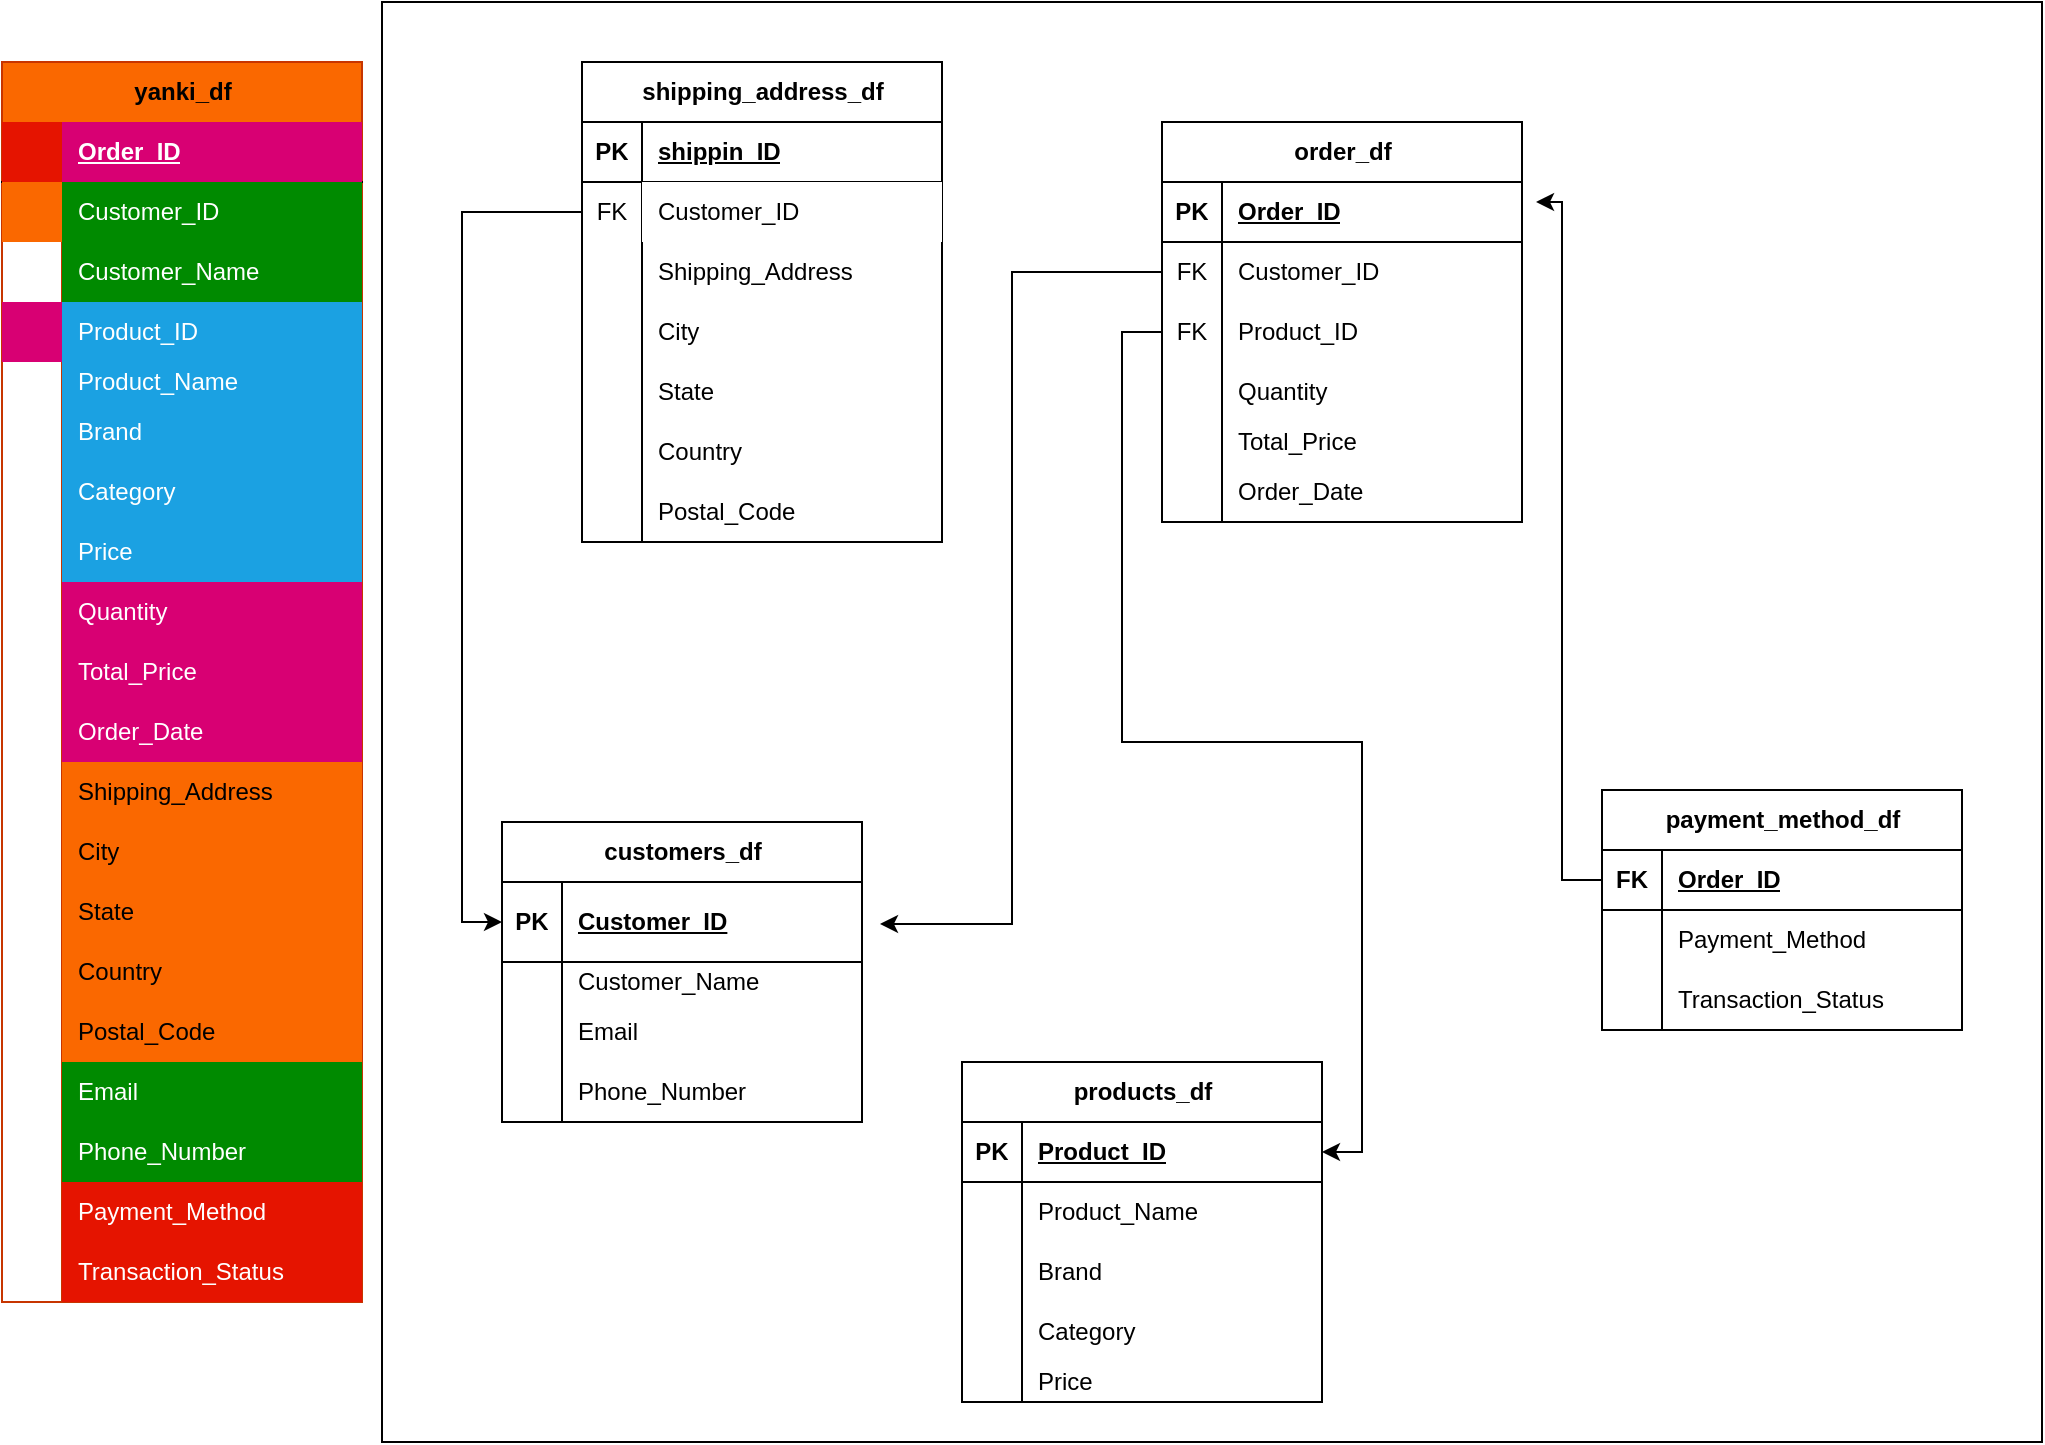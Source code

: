 <mxfile version="28.1.2" pages="2">
  <diagram name="Page-1" id="W7ZSyobeVxy-ch59ZeOz">
    <mxGraphModel dx="1028" dy="842" grid="1" gridSize="10" guides="1" tooltips="1" connect="1" arrows="1" fold="1" page="1" pageScale="1" pageWidth="1169" pageHeight="827" math="0" shadow="0">
      <root>
        <mxCell id="0" />
        <mxCell id="1" parent="0" />
        <mxCell id="aQz_TUNDdW5wnbkY-vdM-180" value="" style="rounded=0;whiteSpace=wrap;html=1;" vertex="1" parent="1">
          <mxGeometry x="220" y="20" width="830" height="720" as="geometry" />
        </mxCell>
        <mxCell id="aQz_TUNDdW5wnbkY-vdM-1" value="yanki_df" style="shape=table;startSize=30;container=1;collapsible=1;childLayout=tableLayout;fixedRows=1;rowLines=0;fontStyle=1;align=center;resizeLast=1;html=1;fillColor=light-dark(#fa6800, #f0ae7f);fontColor=#000000;strokeColor=#C73500;swimlaneFillColor=none;swimlaneLine=0;" vertex="1" parent="1">
          <mxGeometry x="30" y="50" width="180" height="620" as="geometry" />
        </mxCell>
        <mxCell id="aQz_TUNDdW5wnbkY-vdM-2" value="" style="shape=tableRow;horizontal=0;startSize=0;swimlaneHead=0;swimlaneBody=0;fillColor=none;collapsible=0;dropTarget=0;points=[[0,0.5],[1,0.5]];portConstraint=eastwest;top=0;left=0;right=0;bottom=1;" vertex="1" parent="aQz_TUNDdW5wnbkY-vdM-1">
          <mxGeometry y="30" width="180" height="30" as="geometry" />
        </mxCell>
        <mxCell id="aQz_TUNDdW5wnbkY-vdM-3" value="" style="shape=partialRectangle;connectable=0;fillColor=#e51400;top=0;left=0;bottom=0;right=0;fontStyle=1;overflow=hidden;whiteSpace=wrap;html=1;fontColor=#ffffff;strokeColor=#B20000;" vertex="1" parent="aQz_TUNDdW5wnbkY-vdM-2">
          <mxGeometry width="30" height="30" as="geometry">
            <mxRectangle width="30" height="30" as="alternateBounds" />
          </mxGeometry>
        </mxCell>
        <mxCell id="aQz_TUNDdW5wnbkY-vdM-4" value="Order_ID" style="shape=partialRectangle;connectable=0;fillColor=#d80073;top=0;left=0;bottom=0;right=0;align=left;spacingLeft=6;fontStyle=5;overflow=hidden;whiteSpace=wrap;html=1;fontColor=#ffffff;strokeColor=#A50040;" vertex="1" parent="aQz_TUNDdW5wnbkY-vdM-2">
          <mxGeometry x="30" width="150" height="30" as="geometry">
            <mxRectangle width="150" height="30" as="alternateBounds" />
          </mxGeometry>
        </mxCell>
        <mxCell id="aQz_TUNDdW5wnbkY-vdM-5" value="" style="shape=tableRow;horizontal=0;startSize=0;swimlaneHead=0;swimlaneBody=0;fillColor=none;collapsible=0;dropTarget=0;points=[[0,0.5],[1,0.5]];portConstraint=eastwest;top=0;left=0;right=0;bottom=0;" vertex="1" parent="aQz_TUNDdW5wnbkY-vdM-1">
          <mxGeometry y="60" width="180" height="30" as="geometry" />
        </mxCell>
        <mxCell id="aQz_TUNDdW5wnbkY-vdM-6" value="" style="shape=partialRectangle;connectable=0;fillColor=#fa6800;top=0;left=0;bottom=0;right=0;editable=1;overflow=hidden;whiteSpace=wrap;html=1;fontColor=#000000;strokeColor=#C73500;" vertex="1" parent="aQz_TUNDdW5wnbkY-vdM-5">
          <mxGeometry width="30" height="30" as="geometry">
            <mxRectangle width="30" height="30" as="alternateBounds" />
          </mxGeometry>
        </mxCell>
        <mxCell id="aQz_TUNDdW5wnbkY-vdM-7" value="Customer_ID" style="shape=partialRectangle;connectable=0;fillColor=#008a00;top=0;left=0;bottom=0;right=0;align=left;spacingLeft=6;overflow=hidden;whiteSpace=wrap;html=1;strokeColor=#005700;fontColor=#ffffff;" vertex="1" parent="aQz_TUNDdW5wnbkY-vdM-5">
          <mxGeometry x="30" width="150" height="30" as="geometry">
            <mxRectangle width="150" height="30" as="alternateBounds" />
          </mxGeometry>
        </mxCell>
        <mxCell id="aQz_TUNDdW5wnbkY-vdM-8" value="" style="shape=tableRow;horizontal=0;startSize=0;swimlaneHead=0;swimlaneBody=0;fillColor=none;collapsible=0;dropTarget=0;points=[[0,0.5],[1,0.5]];portConstraint=eastwest;top=0;left=0;right=0;bottom=0;" vertex="1" parent="aQz_TUNDdW5wnbkY-vdM-1">
          <mxGeometry y="90" width="180" height="30" as="geometry" />
        </mxCell>
        <mxCell id="aQz_TUNDdW5wnbkY-vdM-9" value="" style="shape=partialRectangle;connectable=0;fillColor=none;top=0;left=0;bottom=0;right=0;editable=1;overflow=hidden;whiteSpace=wrap;html=1;" vertex="1" parent="aQz_TUNDdW5wnbkY-vdM-8">
          <mxGeometry width="30" height="30" as="geometry">
            <mxRectangle width="30" height="30" as="alternateBounds" />
          </mxGeometry>
        </mxCell>
        <mxCell id="aQz_TUNDdW5wnbkY-vdM-10" value="Customer_Name" style="shape=partialRectangle;connectable=0;fillColor=#008a00;top=0;left=0;bottom=0;right=0;align=left;spacingLeft=6;overflow=hidden;whiteSpace=wrap;html=1;strokeColor=#005700;fontColor=#ffffff;" vertex="1" parent="aQz_TUNDdW5wnbkY-vdM-8">
          <mxGeometry x="30" width="150" height="30" as="geometry">
            <mxRectangle width="150" height="30" as="alternateBounds" />
          </mxGeometry>
        </mxCell>
        <mxCell id="aQz_TUNDdW5wnbkY-vdM-11" value="" style="shape=tableRow;horizontal=0;startSize=0;swimlaneHead=0;swimlaneBody=0;fillColor=none;collapsible=0;dropTarget=0;points=[[0,0.5],[1,0.5]];portConstraint=eastwest;top=0;left=0;right=0;bottom=0;" vertex="1" parent="aQz_TUNDdW5wnbkY-vdM-1">
          <mxGeometry y="120" width="180" height="30" as="geometry" />
        </mxCell>
        <mxCell id="aQz_TUNDdW5wnbkY-vdM-12" value="" style="shape=partialRectangle;connectable=0;fillColor=#d80073;top=0;left=0;bottom=0;right=0;editable=1;overflow=hidden;whiteSpace=wrap;html=1;fontColor=#ffffff;strokeColor=#A50040;" vertex="1" parent="aQz_TUNDdW5wnbkY-vdM-11">
          <mxGeometry width="30" height="30" as="geometry">
            <mxRectangle width="30" height="30" as="alternateBounds" />
          </mxGeometry>
        </mxCell>
        <mxCell id="aQz_TUNDdW5wnbkY-vdM-13" value="Product_ID" style="shape=partialRectangle;connectable=0;fillColor=#1ba1e2;top=0;left=0;bottom=0;right=0;align=left;spacingLeft=6;overflow=hidden;whiteSpace=wrap;html=1;fontColor=#ffffff;strokeColor=#006EAF;" vertex="1" parent="aQz_TUNDdW5wnbkY-vdM-11">
          <mxGeometry x="30" width="150" height="30" as="geometry">
            <mxRectangle width="150" height="30" as="alternateBounds" />
          </mxGeometry>
        </mxCell>
        <mxCell id="aQz_TUNDdW5wnbkY-vdM-62" style="shape=tableRow;horizontal=0;startSize=0;swimlaneHead=0;swimlaneBody=0;fillColor=none;collapsible=0;dropTarget=0;points=[[0,0.5],[1,0.5]];portConstraint=eastwest;top=0;left=0;right=0;bottom=0;" vertex="1" parent="aQz_TUNDdW5wnbkY-vdM-1">
          <mxGeometry y="150" width="180" height="20" as="geometry" />
        </mxCell>
        <mxCell id="aQz_TUNDdW5wnbkY-vdM-63" style="shape=partialRectangle;connectable=0;fillColor=none;top=0;left=0;bottom=0;right=0;editable=1;overflow=hidden;whiteSpace=wrap;html=1;" vertex="1" parent="aQz_TUNDdW5wnbkY-vdM-62">
          <mxGeometry width="30" height="20" as="geometry">
            <mxRectangle width="30" height="20" as="alternateBounds" />
          </mxGeometry>
        </mxCell>
        <mxCell id="aQz_TUNDdW5wnbkY-vdM-64" value="Product_Name" style="shape=partialRectangle;connectable=0;fillColor=#1ba1e2;top=0;left=0;bottom=0;right=0;align=left;spacingLeft=6;overflow=hidden;whiteSpace=wrap;html=1;fontColor=#ffffff;strokeColor=#006EAF;" vertex="1" parent="aQz_TUNDdW5wnbkY-vdM-62">
          <mxGeometry x="30" width="150" height="20" as="geometry">
            <mxRectangle width="150" height="20" as="alternateBounds" />
          </mxGeometry>
        </mxCell>
        <mxCell id="aQz_TUNDdW5wnbkY-vdM-59" style="shape=tableRow;horizontal=0;startSize=0;swimlaneHead=0;swimlaneBody=0;fillColor=none;collapsible=0;dropTarget=0;points=[[0,0.5],[1,0.5]];portConstraint=eastwest;top=0;left=0;right=0;bottom=0;" vertex="1" parent="aQz_TUNDdW5wnbkY-vdM-1">
          <mxGeometry y="170" width="180" height="30" as="geometry" />
        </mxCell>
        <mxCell id="aQz_TUNDdW5wnbkY-vdM-60" style="shape=partialRectangle;connectable=0;fillColor=none;top=0;left=0;bottom=0;right=0;editable=1;overflow=hidden;whiteSpace=wrap;html=1;" vertex="1" parent="aQz_TUNDdW5wnbkY-vdM-59">
          <mxGeometry width="30" height="30" as="geometry">
            <mxRectangle width="30" height="30" as="alternateBounds" />
          </mxGeometry>
        </mxCell>
        <mxCell id="aQz_TUNDdW5wnbkY-vdM-61" value="Brand" style="shape=partialRectangle;connectable=0;fillColor=#1ba1e2;top=0;left=0;bottom=0;right=0;align=left;spacingLeft=6;overflow=hidden;whiteSpace=wrap;html=1;fontColor=#ffffff;strokeColor=#006EAF;" vertex="1" parent="aQz_TUNDdW5wnbkY-vdM-59">
          <mxGeometry x="30" width="150" height="30" as="geometry">
            <mxRectangle width="150" height="30" as="alternateBounds" />
          </mxGeometry>
        </mxCell>
        <mxCell id="aQz_TUNDdW5wnbkY-vdM-56" style="shape=tableRow;horizontal=0;startSize=0;swimlaneHead=0;swimlaneBody=0;fillColor=none;collapsible=0;dropTarget=0;points=[[0,0.5],[1,0.5]];portConstraint=eastwest;top=0;left=0;right=0;bottom=0;" vertex="1" parent="aQz_TUNDdW5wnbkY-vdM-1">
          <mxGeometry y="200" width="180" height="30" as="geometry" />
        </mxCell>
        <mxCell id="aQz_TUNDdW5wnbkY-vdM-57" style="shape=partialRectangle;connectable=0;fillColor=none;top=0;left=0;bottom=0;right=0;editable=1;overflow=hidden;whiteSpace=wrap;html=1;" vertex="1" parent="aQz_TUNDdW5wnbkY-vdM-56">
          <mxGeometry width="30" height="30" as="geometry">
            <mxRectangle width="30" height="30" as="alternateBounds" />
          </mxGeometry>
        </mxCell>
        <mxCell id="aQz_TUNDdW5wnbkY-vdM-58" value="Category" style="shape=partialRectangle;connectable=0;fillColor=#1ba1e2;top=0;left=0;bottom=0;right=0;align=left;spacingLeft=6;overflow=hidden;whiteSpace=wrap;html=1;fontColor=#ffffff;strokeColor=#006EAF;" vertex="1" parent="aQz_TUNDdW5wnbkY-vdM-56">
          <mxGeometry x="30" width="150" height="30" as="geometry">
            <mxRectangle width="150" height="30" as="alternateBounds" />
          </mxGeometry>
        </mxCell>
        <mxCell id="aQz_TUNDdW5wnbkY-vdM-53" style="shape=tableRow;horizontal=0;startSize=0;swimlaneHead=0;swimlaneBody=0;fillColor=none;collapsible=0;dropTarget=0;points=[[0,0.5],[1,0.5]];portConstraint=eastwest;top=0;left=0;right=0;bottom=0;" vertex="1" parent="aQz_TUNDdW5wnbkY-vdM-1">
          <mxGeometry y="230" width="180" height="30" as="geometry" />
        </mxCell>
        <mxCell id="aQz_TUNDdW5wnbkY-vdM-54" style="shape=partialRectangle;connectable=0;fillColor=none;top=0;left=0;bottom=0;right=0;editable=1;overflow=hidden;whiteSpace=wrap;html=1;" vertex="1" parent="aQz_TUNDdW5wnbkY-vdM-53">
          <mxGeometry width="30" height="30" as="geometry">
            <mxRectangle width="30" height="30" as="alternateBounds" />
          </mxGeometry>
        </mxCell>
        <mxCell id="aQz_TUNDdW5wnbkY-vdM-55" value="Price" style="shape=partialRectangle;connectable=0;fillColor=#1ba1e2;top=0;left=0;bottom=0;right=0;align=left;spacingLeft=6;overflow=hidden;whiteSpace=wrap;html=1;fontColor=#ffffff;strokeColor=#006EAF;" vertex="1" parent="aQz_TUNDdW5wnbkY-vdM-53">
          <mxGeometry x="30" width="150" height="30" as="geometry">
            <mxRectangle width="150" height="30" as="alternateBounds" />
          </mxGeometry>
        </mxCell>
        <mxCell id="aQz_TUNDdW5wnbkY-vdM-50" style="shape=tableRow;horizontal=0;startSize=0;swimlaneHead=0;swimlaneBody=0;fillColor=none;collapsible=0;dropTarget=0;points=[[0,0.5],[1,0.5]];portConstraint=eastwest;top=0;left=0;right=0;bottom=0;" vertex="1" parent="aQz_TUNDdW5wnbkY-vdM-1">
          <mxGeometry y="260" width="180" height="30" as="geometry" />
        </mxCell>
        <mxCell id="aQz_TUNDdW5wnbkY-vdM-51" style="shape=partialRectangle;connectable=0;fillColor=none;top=0;left=0;bottom=0;right=0;editable=1;overflow=hidden;whiteSpace=wrap;html=1;" vertex="1" parent="aQz_TUNDdW5wnbkY-vdM-50">
          <mxGeometry width="30" height="30" as="geometry">
            <mxRectangle width="30" height="30" as="alternateBounds" />
          </mxGeometry>
        </mxCell>
        <mxCell id="aQz_TUNDdW5wnbkY-vdM-52" value="Quantity" style="shape=partialRectangle;connectable=0;fillColor=#d80073;top=0;left=0;bottom=0;right=0;align=left;spacingLeft=6;overflow=hidden;whiteSpace=wrap;html=1;fontColor=#ffffff;strokeColor=#A50040;" vertex="1" parent="aQz_TUNDdW5wnbkY-vdM-50">
          <mxGeometry x="30" width="150" height="30" as="geometry">
            <mxRectangle width="150" height="30" as="alternateBounds" />
          </mxGeometry>
        </mxCell>
        <mxCell id="aQz_TUNDdW5wnbkY-vdM-47" style="shape=tableRow;horizontal=0;startSize=0;swimlaneHead=0;swimlaneBody=0;fillColor=none;collapsible=0;dropTarget=0;points=[[0,0.5],[1,0.5]];portConstraint=eastwest;top=0;left=0;right=0;bottom=0;" vertex="1" parent="aQz_TUNDdW5wnbkY-vdM-1">
          <mxGeometry y="290" width="180" height="30" as="geometry" />
        </mxCell>
        <mxCell id="aQz_TUNDdW5wnbkY-vdM-48" style="shape=partialRectangle;connectable=0;fillColor=none;top=0;left=0;bottom=0;right=0;editable=1;overflow=hidden;whiteSpace=wrap;html=1;" vertex="1" parent="aQz_TUNDdW5wnbkY-vdM-47">
          <mxGeometry width="30" height="30" as="geometry">
            <mxRectangle width="30" height="30" as="alternateBounds" />
          </mxGeometry>
        </mxCell>
        <mxCell id="aQz_TUNDdW5wnbkY-vdM-49" value="Total_Price" style="shape=partialRectangle;connectable=0;fillColor=#d80073;top=0;left=0;bottom=0;right=0;align=left;spacingLeft=6;overflow=hidden;whiteSpace=wrap;html=1;fontColor=#ffffff;strokeColor=#A50040;" vertex="1" parent="aQz_TUNDdW5wnbkY-vdM-47">
          <mxGeometry x="30" width="150" height="30" as="geometry">
            <mxRectangle width="150" height="30" as="alternateBounds" />
          </mxGeometry>
        </mxCell>
        <mxCell id="aQz_TUNDdW5wnbkY-vdM-44" style="shape=tableRow;horizontal=0;startSize=0;swimlaneHead=0;swimlaneBody=0;fillColor=none;collapsible=0;dropTarget=0;points=[[0,0.5],[1,0.5]];portConstraint=eastwest;top=0;left=0;right=0;bottom=0;" vertex="1" parent="aQz_TUNDdW5wnbkY-vdM-1">
          <mxGeometry y="320" width="180" height="30" as="geometry" />
        </mxCell>
        <mxCell id="aQz_TUNDdW5wnbkY-vdM-45" style="shape=partialRectangle;connectable=0;fillColor=none;top=0;left=0;bottom=0;right=0;editable=1;overflow=hidden;whiteSpace=wrap;html=1;" vertex="1" parent="aQz_TUNDdW5wnbkY-vdM-44">
          <mxGeometry width="30" height="30" as="geometry">
            <mxRectangle width="30" height="30" as="alternateBounds" />
          </mxGeometry>
        </mxCell>
        <mxCell id="aQz_TUNDdW5wnbkY-vdM-46" value="Order_Date" style="shape=partialRectangle;connectable=0;fillColor=#d80073;top=0;left=0;bottom=0;right=0;align=left;spacingLeft=6;overflow=hidden;whiteSpace=wrap;html=1;fontColor=#ffffff;strokeColor=#A50040;" vertex="1" parent="aQz_TUNDdW5wnbkY-vdM-44">
          <mxGeometry x="30" width="150" height="30" as="geometry">
            <mxRectangle width="150" height="30" as="alternateBounds" />
          </mxGeometry>
        </mxCell>
        <mxCell id="aQz_TUNDdW5wnbkY-vdM-41" style="shape=tableRow;horizontal=0;startSize=0;swimlaneHead=0;swimlaneBody=0;fillColor=none;collapsible=0;dropTarget=0;points=[[0,0.5],[1,0.5]];portConstraint=eastwest;top=0;left=0;right=0;bottom=0;" vertex="1" parent="aQz_TUNDdW5wnbkY-vdM-1">
          <mxGeometry y="350" width="180" height="30" as="geometry" />
        </mxCell>
        <mxCell id="aQz_TUNDdW5wnbkY-vdM-42" style="shape=partialRectangle;connectable=0;fillColor=none;top=0;left=0;bottom=0;right=0;editable=1;overflow=hidden;whiteSpace=wrap;html=1;" vertex="1" parent="aQz_TUNDdW5wnbkY-vdM-41">
          <mxGeometry width="30" height="30" as="geometry">
            <mxRectangle width="30" height="30" as="alternateBounds" />
          </mxGeometry>
        </mxCell>
        <mxCell id="aQz_TUNDdW5wnbkY-vdM-43" value="Shipping_Address" style="shape=partialRectangle;connectable=0;fillColor=#fa6800;top=0;left=0;bottom=0;right=0;align=left;spacingLeft=6;overflow=hidden;whiteSpace=wrap;html=1;fontColor=#000000;strokeColor=#C73500;" vertex="1" parent="aQz_TUNDdW5wnbkY-vdM-41">
          <mxGeometry x="30" width="150" height="30" as="geometry">
            <mxRectangle width="150" height="30" as="alternateBounds" />
          </mxGeometry>
        </mxCell>
        <mxCell id="aQz_TUNDdW5wnbkY-vdM-38" style="shape=tableRow;horizontal=0;startSize=0;swimlaneHead=0;swimlaneBody=0;fillColor=none;collapsible=0;dropTarget=0;points=[[0,0.5],[1,0.5]];portConstraint=eastwest;top=0;left=0;right=0;bottom=0;" vertex="1" parent="aQz_TUNDdW5wnbkY-vdM-1">
          <mxGeometry y="380" width="180" height="30" as="geometry" />
        </mxCell>
        <mxCell id="aQz_TUNDdW5wnbkY-vdM-39" style="shape=partialRectangle;connectable=0;fillColor=none;top=0;left=0;bottom=0;right=0;editable=1;overflow=hidden;whiteSpace=wrap;html=1;" vertex="1" parent="aQz_TUNDdW5wnbkY-vdM-38">
          <mxGeometry width="30" height="30" as="geometry">
            <mxRectangle width="30" height="30" as="alternateBounds" />
          </mxGeometry>
        </mxCell>
        <mxCell id="aQz_TUNDdW5wnbkY-vdM-40" value="City" style="shape=partialRectangle;connectable=0;fillColor=#fa6800;top=0;left=0;bottom=0;right=0;align=left;spacingLeft=6;overflow=hidden;whiteSpace=wrap;html=1;fontColor=#000000;strokeColor=#C73500;" vertex="1" parent="aQz_TUNDdW5wnbkY-vdM-38">
          <mxGeometry x="30" width="150" height="30" as="geometry">
            <mxRectangle width="150" height="30" as="alternateBounds" />
          </mxGeometry>
        </mxCell>
        <mxCell id="aQz_TUNDdW5wnbkY-vdM-35" style="shape=tableRow;horizontal=0;startSize=0;swimlaneHead=0;swimlaneBody=0;fillColor=none;collapsible=0;dropTarget=0;points=[[0,0.5],[1,0.5]];portConstraint=eastwest;top=0;left=0;right=0;bottom=0;" vertex="1" parent="aQz_TUNDdW5wnbkY-vdM-1">
          <mxGeometry y="410" width="180" height="30" as="geometry" />
        </mxCell>
        <mxCell id="aQz_TUNDdW5wnbkY-vdM-36" style="shape=partialRectangle;connectable=0;fillColor=none;top=0;left=0;bottom=0;right=0;editable=1;overflow=hidden;whiteSpace=wrap;html=1;" vertex="1" parent="aQz_TUNDdW5wnbkY-vdM-35">
          <mxGeometry width="30" height="30" as="geometry">
            <mxRectangle width="30" height="30" as="alternateBounds" />
          </mxGeometry>
        </mxCell>
        <mxCell id="aQz_TUNDdW5wnbkY-vdM-37" value="State" style="shape=partialRectangle;connectable=0;fillColor=#fa6800;top=0;left=0;bottom=0;right=0;align=left;spacingLeft=6;overflow=hidden;whiteSpace=wrap;html=1;fontColor=#000000;strokeColor=#C73500;" vertex="1" parent="aQz_TUNDdW5wnbkY-vdM-35">
          <mxGeometry x="30" width="150" height="30" as="geometry">
            <mxRectangle width="150" height="30" as="alternateBounds" />
          </mxGeometry>
        </mxCell>
        <mxCell id="aQz_TUNDdW5wnbkY-vdM-32" style="shape=tableRow;horizontal=0;startSize=0;swimlaneHead=0;swimlaneBody=0;fillColor=none;collapsible=0;dropTarget=0;points=[[0,0.5],[1,0.5]];portConstraint=eastwest;top=0;left=0;right=0;bottom=0;" vertex="1" parent="aQz_TUNDdW5wnbkY-vdM-1">
          <mxGeometry y="440" width="180" height="30" as="geometry" />
        </mxCell>
        <mxCell id="aQz_TUNDdW5wnbkY-vdM-33" style="shape=partialRectangle;connectable=0;fillColor=none;top=0;left=0;bottom=0;right=0;editable=1;overflow=hidden;whiteSpace=wrap;html=1;" vertex="1" parent="aQz_TUNDdW5wnbkY-vdM-32">
          <mxGeometry width="30" height="30" as="geometry">
            <mxRectangle width="30" height="30" as="alternateBounds" />
          </mxGeometry>
        </mxCell>
        <mxCell id="aQz_TUNDdW5wnbkY-vdM-34" value="Country" style="shape=partialRectangle;connectable=0;fillColor=#fa6800;top=0;left=0;bottom=0;right=0;align=left;spacingLeft=6;overflow=hidden;whiteSpace=wrap;html=1;fontColor=#000000;strokeColor=#C73500;" vertex="1" parent="aQz_TUNDdW5wnbkY-vdM-32">
          <mxGeometry x="30" width="150" height="30" as="geometry">
            <mxRectangle width="150" height="30" as="alternateBounds" />
          </mxGeometry>
        </mxCell>
        <mxCell id="aQz_TUNDdW5wnbkY-vdM-29" style="shape=tableRow;horizontal=0;startSize=0;swimlaneHead=0;swimlaneBody=0;fillColor=none;collapsible=0;dropTarget=0;points=[[0,0.5],[1,0.5]];portConstraint=eastwest;top=0;left=0;right=0;bottom=0;" vertex="1" parent="aQz_TUNDdW5wnbkY-vdM-1">
          <mxGeometry y="470" width="180" height="30" as="geometry" />
        </mxCell>
        <mxCell id="aQz_TUNDdW5wnbkY-vdM-30" style="shape=partialRectangle;connectable=0;fillColor=none;top=0;left=0;bottom=0;right=0;editable=1;overflow=hidden;whiteSpace=wrap;html=1;" vertex="1" parent="aQz_TUNDdW5wnbkY-vdM-29">
          <mxGeometry width="30" height="30" as="geometry">
            <mxRectangle width="30" height="30" as="alternateBounds" />
          </mxGeometry>
        </mxCell>
        <mxCell id="aQz_TUNDdW5wnbkY-vdM-31" value="Postal_Code" style="shape=partialRectangle;connectable=0;fillColor=#fa6800;top=0;left=0;bottom=0;right=0;align=left;spacingLeft=6;overflow=hidden;whiteSpace=wrap;html=1;fontColor=#000000;strokeColor=#C73500;" vertex="1" parent="aQz_TUNDdW5wnbkY-vdM-29">
          <mxGeometry x="30" width="150" height="30" as="geometry">
            <mxRectangle width="150" height="30" as="alternateBounds" />
          </mxGeometry>
        </mxCell>
        <mxCell id="aQz_TUNDdW5wnbkY-vdM-26" style="shape=tableRow;horizontal=0;startSize=0;swimlaneHead=0;swimlaneBody=0;fillColor=none;collapsible=0;dropTarget=0;points=[[0,0.5],[1,0.5]];portConstraint=eastwest;top=0;left=0;right=0;bottom=0;" vertex="1" parent="aQz_TUNDdW5wnbkY-vdM-1">
          <mxGeometry y="500" width="180" height="30" as="geometry" />
        </mxCell>
        <mxCell id="aQz_TUNDdW5wnbkY-vdM-27" style="shape=partialRectangle;connectable=0;fillColor=none;top=0;left=0;bottom=0;right=0;editable=1;overflow=hidden;whiteSpace=wrap;html=1;" vertex="1" parent="aQz_TUNDdW5wnbkY-vdM-26">
          <mxGeometry width="30" height="30" as="geometry">
            <mxRectangle width="30" height="30" as="alternateBounds" />
          </mxGeometry>
        </mxCell>
        <mxCell id="aQz_TUNDdW5wnbkY-vdM-28" value="Email" style="shape=partialRectangle;connectable=0;fillColor=#008a00;top=0;left=0;bottom=0;right=0;align=left;spacingLeft=6;overflow=hidden;whiteSpace=wrap;html=1;strokeColor=#005700;fontColor=#ffffff;" vertex="1" parent="aQz_TUNDdW5wnbkY-vdM-26">
          <mxGeometry x="30" width="150" height="30" as="geometry">
            <mxRectangle width="150" height="30" as="alternateBounds" />
          </mxGeometry>
        </mxCell>
        <mxCell id="aQz_TUNDdW5wnbkY-vdM-23" style="shape=tableRow;horizontal=0;startSize=0;swimlaneHead=0;swimlaneBody=0;fillColor=none;collapsible=0;dropTarget=0;points=[[0,0.5],[1,0.5]];portConstraint=eastwest;top=0;left=0;right=0;bottom=0;" vertex="1" parent="aQz_TUNDdW5wnbkY-vdM-1">
          <mxGeometry y="530" width="180" height="30" as="geometry" />
        </mxCell>
        <mxCell id="aQz_TUNDdW5wnbkY-vdM-24" style="shape=partialRectangle;connectable=0;fillColor=none;top=0;left=0;bottom=0;right=0;editable=1;overflow=hidden;whiteSpace=wrap;html=1;" vertex="1" parent="aQz_TUNDdW5wnbkY-vdM-23">
          <mxGeometry width="30" height="30" as="geometry">
            <mxRectangle width="30" height="30" as="alternateBounds" />
          </mxGeometry>
        </mxCell>
        <mxCell id="aQz_TUNDdW5wnbkY-vdM-25" value="Phone_Number" style="shape=partialRectangle;connectable=0;fillColor=#008a00;top=0;left=0;bottom=0;right=0;align=left;spacingLeft=6;overflow=hidden;whiteSpace=wrap;html=1;strokeColor=#005700;fontColor=#ffffff;" vertex="1" parent="aQz_TUNDdW5wnbkY-vdM-23">
          <mxGeometry x="30" width="150" height="30" as="geometry">
            <mxRectangle width="150" height="30" as="alternateBounds" />
          </mxGeometry>
        </mxCell>
        <mxCell id="aQz_TUNDdW5wnbkY-vdM-20" style="shape=tableRow;horizontal=0;startSize=0;swimlaneHead=0;swimlaneBody=0;fillColor=none;collapsible=0;dropTarget=0;points=[[0,0.5],[1,0.5]];portConstraint=eastwest;top=0;left=0;right=0;bottom=0;" vertex="1" parent="aQz_TUNDdW5wnbkY-vdM-1">
          <mxGeometry y="560" width="180" height="30" as="geometry" />
        </mxCell>
        <mxCell id="aQz_TUNDdW5wnbkY-vdM-21" style="shape=partialRectangle;connectable=0;fillColor=none;top=0;left=0;bottom=0;right=0;editable=1;overflow=hidden;whiteSpace=wrap;html=1;" vertex="1" parent="aQz_TUNDdW5wnbkY-vdM-20">
          <mxGeometry width="30" height="30" as="geometry">
            <mxRectangle width="30" height="30" as="alternateBounds" />
          </mxGeometry>
        </mxCell>
        <mxCell id="aQz_TUNDdW5wnbkY-vdM-22" value="Payment_Method" style="shape=partialRectangle;connectable=0;fillColor=#e51400;top=0;left=0;bottom=0;right=0;align=left;spacingLeft=6;overflow=hidden;whiteSpace=wrap;html=1;fontColor=#ffffff;strokeColor=#B20000;" vertex="1" parent="aQz_TUNDdW5wnbkY-vdM-20">
          <mxGeometry x="30" width="150" height="30" as="geometry">
            <mxRectangle width="150" height="30" as="alternateBounds" />
          </mxGeometry>
        </mxCell>
        <mxCell id="aQz_TUNDdW5wnbkY-vdM-17" style="shape=tableRow;horizontal=0;startSize=0;swimlaneHead=0;swimlaneBody=0;fillColor=none;collapsible=0;dropTarget=0;points=[[0,0.5],[1,0.5]];portConstraint=eastwest;top=0;left=0;right=0;bottom=0;" vertex="1" parent="aQz_TUNDdW5wnbkY-vdM-1">
          <mxGeometry y="590" width="180" height="30" as="geometry" />
        </mxCell>
        <mxCell id="aQz_TUNDdW5wnbkY-vdM-18" style="shape=partialRectangle;connectable=0;fillColor=none;top=0;left=0;bottom=0;right=0;editable=1;overflow=hidden;whiteSpace=wrap;html=1;" vertex="1" parent="aQz_TUNDdW5wnbkY-vdM-17">
          <mxGeometry width="30" height="30" as="geometry">
            <mxRectangle width="30" height="30" as="alternateBounds" />
          </mxGeometry>
        </mxCell>
        <mxCell id="aQz_TUNDdW5wnbkY-vdM-19" value="Transaction_Status" style="shape=partialRectangle;connectable=0;fillColor=#e51400;top=0;left=0;bottom=0;right=0;align=left;spacingLeft=6;overflow=hidden;whiteSpace=wrap;html=1;fontColor=#ffffff;strokeColor=#B20000;" vertex="1" parent="aQz_TUNDdW5wnbkY-vdM-17">
          <mxGeometry x="30" width="150" height="30" as="geometry">
            <mxRectangle width="150" height="30" as="alternateBounds" />
          </mxGeometry>
        </mxCell>
        <mxCell id="aQz_TUNDdW5wnbkY-vdM-72" value="shipping_address_df" style="shape=table;startSize=30;container=1;collapsible=1;childLayout=tableLayout;fixedRows=1;rowLines=0;fontStyle=1;align=center;resizeLast=1;html=1;" vertex="1" parent="1">
          <mxGeometry x="320" y="50" width="180" height="240" as="geometry" />
        </mxCell>
        <mxCell id="aQz_TUNDdW5wnbkY-vdM-162" value="" style="shape=tableRow;horizontal=0;startSize=0;swimlaneHead=0;swimlaneBody=0;fillColor=none;collapsible=0;dropTarget=0;points=[[0,0.5],[1,0.5]];portConstraint=eastwest;top=0;left=0;right=0;bottom=1;" vertex="1" parent="aQz_TUNDdW5wnbkY-vdM-72">
          <mxGeometry y="30" width="180" height="30" as="geometry" />
        </mxCell>
        <mxCell id="aQz_TUNDdW5wnbkY-vdM-163" value="PK" style="shape=partialRectangle;connectable=0;fillColor=none;top=0;left=0;bottom=0;right=0;fontStyle=1;overflow=hidden;whiteSpace=wrap;html=1;" vertex="1" parent="aQz_TUNDdW5wnbkY-vdM-162">
          <mxGeometry width="30" height="30" as="geometry">
            <mxRectangle width="30" height="30" as="alternateBounds" />
          </mxGeometry>
        </mxCell>
        <mxCell id="aQz_TUNDdW5wnbkY-vdM-164" value="shippin_ID" style="shape=partialRectangle;connectable=0;fillColor=none;top=0;left=0;bottom=0;right=0;align=left;spacingLeft=6;fontStyle=5;overflow=hidden;whiteSpace=wrap;html=1;" vertex="1" parent="aQz_TUNDdW5wnbkY-vdM-162">
          <mxGeometry x="30" width="150" height="30" as="geometry">
            <mxRectangle width="150" height="30" as="alternateBounds" />
          </mxGeometry>
        </mxCell>
        <mxCell id="aQz_TUNDdW5wnbkY-vdM-76" value="" style="shape=tableRow;horizontal=0;startSize=0;swimlaneHead=0;swimlaneBody=0;fillColor=none;collapsible=0;dropTarget=0;points=[[0,0.5],[1,0.5]];portConstraint=eastwest;top=0;left=0;right=0;bottom=0;" vertex="1" parent="aQz_TUNDdW5wnbkY-vdM-72">
          <mxGeometry y="60" width="180" height="30" as="geometry" />
        </mxCell>
        <mxCell id="aQz_TUNDdW5wnbkY-vdM-77" value="FK" style="shape=partialRectangle;connectable=0;fillColor=none;top=0;left=0;bottom=0;right=0;editable=1;overflow=hidden;whiteSpace=wrap;html=1;" vertex="1" parent="aQz_TUNDdW5wnbkY-vdM-76">
          <mxGeometry width="30" height="30" as="geometry">
            <mxRectangle width="30" height="30" as="alternateBounds" />
          </mxGeometry>
        </mxCell>
        <mxCell id="aQz_TUNDdW5wnbkY-vdM-78" value="Customer_ID" style="shape=partialRectangle;connectable=0;fillColor=default;top=0;left=0;bottom=0;right=0;align=left;spacingLeft=6;overflow=hidden;whiteSpace=wrap;html=1;strokeColor=light-dark(default, #0e0c0c);" vertex="1" parent="aQz_TUNDdW5wnbkY-vdM-76">
          <mxGeometry x="30" width="150" height="30" as="geometry">
            <mxRectangle width="150" height="30" as="alternateBounds" />
          </mxGeometry>
        </mxCell>
        <mxCell id="aQz_TUNDdW5wnbkY-vdM-79" value="" style="shape=tableRow;horizontal=0;startSize=0;swimlaneHead=0;swimlaneBody=0;fillColor=none;collapsible=0;dropTarget=0;points=[[0,0.5],[1,0.5]];portConstraint=eastwest;top=0;left=0;right=0;bottom=0;" vertex="1" parent="aQz_TUNDdW5wnbkY-vdM-72">
          <mxGeometry y="90" width="180" height="30" as="geometry" />
        </mxCell>
        <mxCell id="aQz_TUNDdW5wnbkY-vdM-80" value="" style="shape=partialRectangle;connectable=0;fillColor=none;top=0;left=0;bottom=0;right=0;editable=1;overflow=hidden;whiteSpace=wrap;html=1;" vertex="1" parent="aQz_TUNDdW5wnbkY-vdM-79">
          <mxGeometry width="30" height="30" as="geometry">
            <mxRectangle width="30" height="30" as="alternateBounds" />
          </mxGeometry>
        </mxCell>
        <mxCell id="aQz_TUNDdW5wnbkY-vdM-81" value="Shipping_Address" style="shape=partialRectangle;connectable=0;fillColor=none;top=0;left=0;bottom=0;right=0;align=left;spacingLeft=6;overflow=hidden;whiteSpace=wrap;html=1;" vertex="1" parent="aQz_TUNDdW5wnbkY-vdM-79">
          <mxGeometry x="30" width="150" height="30" as="geometry">
            <mxRectangle width="150" height="30" as="alternateBounds" />
          </mxGeometry>
        </mxCell>
        <mxCell id="aQz_TUNDdW5wnbkY-vdM-82" value="" style="shape=tableRow;horizontal=0;startSize=0;swimlaneHead=0;swimlaneBody=0;fillColor=none;collapsible=0;dropTarget=0;points=[[0,0.5],[1,0.5]];portConstraint=eastwest;top=0;left=0;right=0;bottom=0;" vertex="1" parent="aQz_TUNDdW5wnbkY-vdM-72">
          <mxGeometry y="120" width="180" height="30" as="geometry" />
        </mxCell>
        <mxCell id="aQz_TUNDdW5wnbkY-vdM-83" value="" style="shape=partialRectangle;connectable=0;fillColor=none;top=0;left=0;bottom=0;right=0;editable=1;overflow=hidden;whiteSpace=wrap;html=1;" vertex="1" parent="aQz_TUNDdW5wnbkY-vdM-82">
          <mxGeometry width="30" height="30" as="geometry">
            <mxRectangle width="30" height="30" as="alternateBounds" />
          </mxGeometry>
        </mxCell>
        <mxCell id="aQz_TUNDdW5wnbkY-vdM-84" value="City" style="shape=partialRectangle;connectable=0;fillColor=none;top=0;left=0;bottom=0;right=0;align=left;spacingLeft=6;overflow=hidden;whiteSpace=wrap;html=1;" vertex="1" parent="aQz_TUNDdW5wnbkY-vdM-82">
          <mxGeometry x="30" width="150" height="30" as="geometry">
            <mxRectangle width="150" height="30" as="alternateBounds" />
          </mxGeometry>
        </mxCell>
        <mxCell id="aQz_TUNDdW5wnbkY-vdM-85" style="shape=tableRow;horizontal=0;startSize=0;swimlaneHead=0;swimlaneBody=0;fillColor=none;collapsible=0;dropTarget=0;points=[[0,0.5],[1,0.5]];portConstraint=eastwest;top=0;left=0;right=0;bottom=0;" vertex="1" parent="aQz_TUNDdW5wnbkY-vdM-72">
          <mxGeometry y="150" width="180" height="30" as="geometry" />
        </mxCell>
        <mxCell id="aQz_TUNDdW5wnbkY-vdM-86" style="shape=partialRectangle;connectable=0;fillColor=none;top=0;left=0;bottom=0;right=0;editable=1;overflow=hidden;whiteSpace=wrap;html=1;" vertex="1" parent="aQz_TUNDdW5wnbkY-vdM-85">
          <mxGeometry width="30" height="30" as="geometry">
            <mxRectangle width="30" height="30" as="alternateBounds" />
          </mxGeometry>
        </mxCell>
        <mxCell id="aQz_TUNDdW5wnbkY-vdM-87" value="State" style="shape=partialRectangle;connectable=0;fillColor=none;top=0;left=0;bottom=0;right=0;align=left;spacingLeft=6;overflow=hidden;whiteSpace=wrap;html=1;" vertex="1" parent="aQz_TUNDdW5wnbkY-vdM-85">
          <mxGeometry x="30" width="150" height="30" as="geometry">
            <mxRectangle width="150" height="30" as="alternateBounds" />
          </mxGeometry>
        </mxCell>
        <mxCell id="aQz_TUNDdW5wnbkY-vdM-88" style="shape=tableRow;horizontal=0;startSize=0;swimlaneHead=0;swimlaneBody=0;fillColor=none;collapsible=0;dropTarget=0;points=[[0,0.5],[1,0.5]];portConstraint=eastwest;top=0;left=0;right=0;bottom=0;" vertex="1" parent="aQz_TUNDdW5wnbkY-vdM-72">
          <mxGeometry y="180" width="180" height="30" as="geometry" />
        </mxCell>
        <mxCell id="aQz_TUNDdW5wnbkY-vdM-89" style="shape=partialRectangle;connectable=0;fillColor=none;top=0;left=0;bottom=0;right=0;editable=1;overflow=hidden;whiteSpace=wrap;html=1;" vertex="1" parent="aQz_TUNDdW5wnbkY-vdM-88">
          <mxGeometry width="30" height="30" as="geometry">
            <mxRectangle width="30" height="30" as="alternateBounds" />
          </mxGeometry>
        </mxCell>
        <mxCell id="aQz_TUNDdW5wnbkY-vdM-90" value="Country" style="shape=partialRectangle;connectable=0;fillColor=none;top=0;left=0;bottom=0;right=0;align=left;spacingLeft=6;overflow=hidden;whiteSpace=wrap;html=1;" vertex="1" parent="aQz_TUNDdW5wnbkY-vdM-88">
          <mxGeometry x="30" width="150" height="30" as="geometry">
            <mxRectangle width="150" height="30" as="alternateBounds" />
          </mxGeometry>
        </mxCell>
        <mxCell id="aQz_TUNDdW5wnbkY-vdM-91" style="shape=tableRow;horizontal=0;startSize=0;swimlaneHead=0;swimlaneBody=0;fillColor=none;collapsible=0;dropTarget=0;points=[[0,0.5],[1,0.5]];portConstraint=eastwest;top=0;left=0;right=0;bottom=0;" vertex="1" parent="aQz_TUNDdW5wnbkY-vdM-72">
          <mxGeometry y="210" width="180" height="30" as="geometry" />
        </mxCell>
        <mxCell id="aQz_TUNDdW5wnbkY-vdM-92" style="shape=partialRectangle;connectable=0;fillColor=none;top=0;left=0;bottom=0;right=0;editable=1;overflow=hidden;whiteSpace=wrap;html=1;" vertex="1" parent="aQz_TUNDdW5wnbkY-vdM-91">
          <mxGeometry width="30" height="30" as="geometry">
            <mxRectangle width="30" height="30" as="alternateBounds" />
          </mxGeometry>
        </mxCell>
        <mxCell id="aQz_TUNDdW5wnbkY-vdM-93" value="Postal_Code" style="shape=partialRectangle;connectable=0;fillColor=none;top=0;left=0;bottom=0;right=0;align=left;spacingLeft=6;overflow=hidden;whiteSpace=wrap;html=1;" vertex="1" parent="aQz_TUNDdW5wnbkY-vdM-91">
          <mxGeometry x="30" width="150" height="30" as="geometry">
            <mxRectangle width="150" height="30" as="alternateBounds" />
          </mxGeometry>
        </mxCell>
        <mxCell id="aQz_TUNDdW5wnbkY-vdM-94" value="customers_df" style="shape=table;startSize=30;container=1;collapsible=1;childLayout=tableLayout;fixedRows=1;rowLines=0;fontStyle=1;align=center;resizeLast=1;html=1;" vertex="1" parent="1">
          <mxGeometry x="280" y="430" width="180" height="150" as="geometry" />
        </mxCell>
        <mxCell id="aQz_TUNDdW5wnbkY-vdM-95" value="" style="shape=tableRow;horizontal=0;startSize=0;swimlaneHead=0;swimlaneBody=0;fillColor=none;collapsible=0;dropTarget=0;points=[[0,0.5],[1,0.5]];portConstraint=eastwest;top=0;left=0;right=0;bottom=1;" vertex="1" parent="aQz_TUNDdW5wnbkY-vdM-94">
          <mxGeometry y="30" width="180" height="40" as="geometry" />
        </mxCell>
        <mxCell id="aQz_TUNDdW5wnbkY-vdM-96" value="PK" style="shape=partialRectangle;connectable=0;fillColor=none;top=0;left=0;bottom=0;right=0;fontStyle=1;overflow=hidden;whiteSpace=wrap;html=1;" vertex="1" parent="aQz_TUNDdW5wnbkY-vdM-95">
          <mxGeometry width="30" height="40" as="geometry">
            <mxRectangle width="30" height="40" as="alternateBounds" />
          </mxGeometry>
        </mxCell>
        <mxCell id="aQz_TUNDdW5wnbkY-vdM-97" value="Customer_ID" style="shape=partialRectangle;connectable=0;fillColor=none;top=0;left=0;bottom=0;right=0;align=left;spacingLeft=6;fontStyle=5;overflow=hidden;whiteSpace=wrap;html=1;" vertex="1" parent="aQz_TUNDdW5wnbkY-vdM-95">
          <mxGeometry x="30" width="150" height="40" as="geometry">
            <mxRectangle width="150" height="40" as="alternateBounds" />
          </mxGeometry>
        </mxCell>
        <mxCell id="aQz_TUNDdW5wnbkY-vdM-98" value="" style="shape=tableRow;horizontal=0;startSize=0;swimlaneHead=0;swimlaneBody=0;fillColor=none;collapsible=0;dropTarget=0;points=[[0,0.5],[1,0.5]];portConstraint=eastwest;top=0;left=0;right=0;bottom=0;" vertex="1" parent="aQz_TUNDdW5wnbkY-vdM-94">
          <mxGeometry y="70" width="180" height="20" as="geometry" />
        </mxCell>
        <mxCell id="aQz_TUNDdW5wnbkY-vdM-99" value="" style="shape=partialRectangle;connectable=0;fillColor=none;top=0;left=0;bottom=0;right=0;editable=1;overflow=hidden;whiteSpace=wrap;html=1;" vertex="1" parent="aQz_TUNDdW5wnbkY-vdM-98">
          <mxGeometry width="30" height="20" as="geometry">
            <mxRectangle width="30" height="20" as="alternateBounds" />
          </mxGeometry>
        </mxCell>
        <mxCell id="aQz_TUNDdW5wnbkY-vdM-100" value="Customer_Name" style="shape=partialRectangle;connectable=0;fillColor=none;top=0;left=0;bottom=0;right=0;align=left;spacingLeft=6;overflow=hidden;whiteSpace=wrap;html=1;" vertex="1" parent="aQz_TUNDdW5wnbkY-vdM-98">
          <mxGeometry x="30" width="150" height="20" as="geometry">
            <mxRectangle width="150" height="20" as="alternateBounds" />
          </mxGeometry>
        </mxCell>
        <mxCell id="aQz_TUNDdW5wnbkY-vdM-101" value="" style="shape=tableRow;horizontal=0;startSize=0;swimlaneHead=0;swimlaneBody=0;fillColor=none;collapsible=0;dropTarget=0;points=[[0,0.5],[1,0.5]];portConstraint=eastwest;top=0;left=0;right=0;bottom=0;" vertex="1" parent="aQz_TUNDdW5wnbkY-vdM-94">
          <mxGeometry y="90" width="180" height="30" as="geometry" />
        </mxCell>
        <mxCell id="aQz_TUNDdW5wnbkY-vdM-102" value="" style="shape=partialRectangle;connectable=0;fillColor=none;top=0;left=0;bottom=0;right=0;editable=1;overflow=hidden;whiteSpace=wrap;html=1;" vertex="1" parent="aQz_TUNDdW5wnbkY-vdM-101">
          <mxGeometry width="30" height="30" as="geometry">
            <mxRectangle width="30" height="30" as="alternateBounds" />
          </mxGeometry>
        </mxCell>
        <mxCell id="aQz_TUNDdW5wnbkY-vdM-103" value="Email" style="shape=partialRectangle;connectable=0;fillColor=none;top=0;left=0;bottom=0;right=0;align=left;spacingLeft=6;overflow=hidden;whiteSpace=wrap;html=1;" vertex="1" parent="aQz_TUNDdW5wnbkY-vdM-101">
          <mxGeometry x="30" width="150" height="30" as="geometry">
            <mxRectangle width="150" height="30" as="alternateBounds" />
          </mxGeometry>
        </mxCell>
        <mxCell id="aQz_TUNDdW5wnbkY-vdM-104" value="" style="shape=tableRow;horizontal=0;startSize=0;swimlaneHead=0;swimlaneBody=0;fillColor=none;collapsible=0;dropTarget=0;points=[[0,0.5],[1,0.5]];portConstraint=eastwest;top=0;left=0;right=0;bottom=0;" vertex="1" parent="aQz_TUNDdW5wnbkY-vdM-94">
          <mxGeometry y="120" width="180" height="30" as="geometry" />
        </mxCell>
        <mxCell id="aQz_TUNDdW5wnbkY-vdM-105" value="" style="shape=partialRectangle;connectable=0;fillColor=none;top=0;left=0;bottom=0;right=0;editable=1;overflow=hidden;whiteSpace=wrap;html=1;" vertex="1" parent="aQz_TUNDdW5wnbkY-vdM-104">
          <mxGeometry width="30" height="30" as="geometry">
            <mxRectangle width="30" height="30" as="alternateBounds" />
          </mxGeometry>
        </mxCell>
        <mxCell id="aQz_TUNDdW5wnbkY-vdM-106" value="Phone_Number" style="shape=partialRectangle;connectable=0;fillColor=none;top=0;left=0;bottom=0;right=0;align=left;spacingLeft=6;overflow=hidden;whiteSpace=wrap;html=1;" vertex="1" parent="aQz_TUNDdW5wnbkY-vdM-104">
          <mxGeometry x="30" width="150" height="30" as="geometry">
            <mxRectangle width="150" height="30" as="alternateBounds" />
          </mxGeometry>
        </mxCell>
        <mxCell id="aQz_TUNDdW5wnbkY-vdM-107" value="order_df" style="shape=table;startSize=30;container=1;collapsible=1;childLayout=tableLayout;fixedRows=1;rowLines=0;fontStyle=1;align=center;resizeLast=1;html=1;" vertex="1" parent="1">
          <mxGeometry x="610" y="80" width="180" height="200" as="geometry" />
        </mxCell>
        <mxCell id="aQz_TUNDdW5wnbkY-vdM-108" value="" style="shape=tableRow;horizontal=0;startSize=0;swimlaneHead=0;swimlaneBody=0;fillColor=none;collapsible=0;dropTarget=0;points=[[0,0.5],[1,0.5]];portConstraint=eastwest;top=0;left=0;right=0;bottom=1;" vertex="1" parent="aQz_TUNDdW5wnbkY-vdM-107">
          <mxGeometry y="30" width="180" height="30" as="geometry" />
        </mxCell>
        <mxCell id="aQz_TUNDdW5wnbkY-vdM-109" value="PK" style="shape=partialRectangle;connectable=0;fillColor=none;top=0;left=0;bottom=0;right=0;fontStyle=1;overflow=hidden;whiteSpace=wrap;html=1;" vertex="1" parent="aQz_TUNDdW5wnbkY-vdM-108">
          <mxGeometry width="30" height="30" as="geometry">
            <mxRectangle width="30" height="30" as="alternateBounds" />
          </mxGeometry>
        </mxCell>
        <mxCell id="aQz_TUNDdW5wnbkY-vdM-110" value="Order_ID" style="shape=partialRectangle;connectable=0;fillColor=none;top=0;left=0;bottom=0;right=0;align=left;spacingLeft=6;fontStyle=5;overflow=hidden;whiteSpace=wrap;html=1;" vertex="1" parent="aQz_TUNDdW5wnbkY-vdM-108">
          <mxGeometry x="30" width="150" height="30" as="geometry">
            <mxRectangle width="150" height="30" as="alternateBounds" />
          </mxGeometry>
        </mxCell>
        <mxCell id="aQz_TUNDdW5wnbkY-vdM-170" value="" style="shape=tableRow;horizontal=0;startSize=0;swimlaneHead=0;swimlaneBody=0;fillColor=none;collapsible=0;dropTarget=0;points=[[0,0.5],[1,0.5]];portConstraint=eastwest;top=0;left=0;right=0;bottom=0;" vertex="1" parent="aQz_TUNDdW5wnbkY-vdM-107">
          <mxGeometry y="60" width="180" height="30" as="geometry" />
        </mxCell>
        <mxCell id="aQz_TUNDdW5wnbkY-vdM-171" value="FK" style="shape=partialRectangle;connectable=0;fillColor=none;top=0;left=0;bottom=0;right=0;editable=1;overflow=hidden;whiteSpace=wrap;html=1;" vertex="1" parent="aQz_TUNDdW5wnbkY-vdM-170">
          <mxGeometry width="30" height="30" as="geometry">
            <mxRectangle width="30" height="30" as="alternateBounds" />
          </mxGeometry>
        </mxCell>
        <mxCell id="aQz_TUNDdW5wnbkY-vdM-172" value="Customer_ID" style="shape=partialRectangle;connectable=0;fillColor=none;top=0;left=0;bottom=0;right=0;align=left;spacingLeft=6;overflow=hidden;whiteSpace=wrap;html=1;" vertex="1" parent="aQz_TUNDdW5wnbkY-vdM-170">
          <mxGeometry x="30" width="150" height="30" as="geometry">
            <mxRectangle width="150" height="30" as="alternateBounds" />
          </mxGeometry>
        </mxCell>
        <mxCell id="aQz_TUNDdW5wnbkY-vdM-114" value="" style="shape=tableRow;horizontal=0;startSize=0;swimlaneHead=0;swimlaneBody=0;fillColor=none;collapsible=0;dropTarget=0;points=[[0,0.5],[1,0.5]];portConstraint=eastwest;top=0;left=0;right=0;bottom=0;" vertex="1" parent="aQz_TUNDdW5wnbkY-vdM-107">
          <mxGeometry y="90" width="180" height="30" as="geometry" />
        </mxCell>
        <mxCell id="aQz_TUNDdW5wnbkY-vdM-115" value="FK" style="shape=partialRectangle;connectable=0;fillColor=none;top=0;left=0;bottom=0;right=0;editable=1;overflow=hidden;whiteSpace=wrap;html=1;" vertex="1" parent="aQz_TUNDdW5wnbkY-vdM-114">
          <mxGeometry width="30" height="30" as="geometry">
            <mxRectangle width="30" height="30" as="alternateBounds" />
          </mxGeometry>
        </mxCell>
        <mxCell id="aQz_TUNDdW5wnbkY-vdM-116" value="Product_ID" style="shape=partialRectangle;connectable=0;fillColor=none;top=0;left=0;bottom=0;right=0;align=left;spacingLeft=6;overflow=hidden;whiteSpace=wrap;html=1;" vertex="1" parent="aQz_TUNDdW5wnbkY-vdM-114">
          <mxGeometry x="30" width="150" height="30" as="geometry">
            <mxRectangle width="150" height="30" as="alternateBounds" />
          </mxGeometry>
        </mxCell>
        <mxCell id="aQz_TUNDdW5wnbkY-vdM-117" value="" style="shape=tableRow;horizontal=0;startSize=0;swimlaneHead=0;swimlaneBody=0;fillColor=none;collapsible=0;dropTarget=0;points=[[0,0.5],[1,0.5]];portConstraint=eastwest;top=0;left=0;right=0;bottom=0;" vertex="1" parent="aQz_TUNDdW5wnbkY-vdM-107">
          <mxGeometry y="120" width="180" height="30" as="geometry" />
        </mxCell>
        <mxCell id="aQz_TUNDdW5wnbkY-vdM-118" value="" style="shape=partialRectangle;connectable=0;fillColor=none;top=0;left=0;bottom=0;right=0;editable=1;overflow=hidden;whiteSpace=wrap;html=1;" vertex="1" parent="aQz_TUNDdW5wnbkY-vdM-117">
          <mxGeometry width="30" height="30" as="geometry">
            <mxRectangle width="30" height="30" as="alternateBounds" />
          </mxGeometry>
        </mxCell>
        <mxCell id="aQz_TUNDdW5wnbkY-vdM-119" value="Quantity" style="shape=partialRectangle;connectable=0;fillColor=none;top=0;left=0;bottom=0;right=0;align=left;spacingLeft=6;overflow=hidden;whiteSpace=wrap;html=1;" vertex="1" parent="aQz_TUNDdW5wnbkY-vdM-117">
          <mxGeometry x="30" width="150" height="30" as="geometry">
            <mxRectangle width="150" height="30" as="alternateBounds" />
          </mxGeometry>
        </mxCell>
        <mxCell id="aQz_TUNDdW5wnbkY-vdM-133" style="shape=tableRow;horizontal=0;startSize=0;swimlaneHead=0;swimlaneBody=0;fillColor=none;collapsible=0;dropTarget=0;points=[[0,0.5],[1,0.5]];portConstraint=eastwest;top=0;left=0;right=0;bottom=0;" vertex="1" parent="aQz_TUNDdW5wnbkY-vdM-107">
          <mxGeometry y="150" width="180" height="20" as="geometry" />
        </mxCell>
        <mxCell id="aQz_TUNDdW5wnbkY-vdM-134" style="shape=partialRectangle;connectable=0;fillColor=none;top=0;left=0;bottom=0;right=0;editable=1;overflow=hidden;whiteSpace=wrap;html=1;" vertex="1" parent="aQz_TUNDdW5wnbkY-vdM-133">
          <mxGeometry width="30" height="20" as="geometry">
            <mxRectangle width="30" height="20" as="alternateBounds" />
          </mxGeometry>
        </mxCell>
        <mxCell id="aQz_TUNDdW5wnbkY-vdM-135" value="Total_Price" style="shape=partialRectangle;connectable=0;fillColor=none;top=0;left=0;bottom=0;right=0;align=left;spacingLeft=6;overflow=hidden;whiteSpace=wrap;html=1;" vertex="1" parent="aQz_TUNDdW5wnbkY-vdM-133">
          <mxGeometry x="30" width="150" height="20" as="geometry">
            <mxRectangle width="150" height="20" as="alternateBounds" />
          </mxGeometry>
        </mxCell>
        <mxCell id="aQz_TUNDdW5wnbkY-vdM-136" style="shape=tableRow;horizontal=0;startSize=0;swimlaneHead=0;swimlaneBody=0;fillColor=none;collapsible=0;dropTarget=0;points=[[0,0.5],[1,0.5]];portConstraint=eastwest;top=0;left=0;right=0;bottom=0;" vertex="1" parent="aQz_TUNDdW5wnbkY-vdM-107">
          <mxGeometry y="170" width="180" height="30" as="geometry" />
        </mxCell>
        <mxCell id="aQz_TUNDdW5wnbkY-vdM-137" style="shape=partialRectangle;connectable=0;fillColor=none;top=0;left=0;bottom=0;right=0;editable=1;overflow=hidden;whiteSpace=wrap;html=1;" vertex="1" parent="aQz_TUNDdW5wnbkY-vdM-136">
          <mxGeometry width="30" height="30" as="geometry">
            <mxRectangle width="30" height="30" as="alternateBounds" />
          </mxGeometry>
        </mxCell>
        <mxCell id="aQz_TUNDdW5wnbkY-vdM-138" value="Order_Date" style="shape=partialRectangle;connectable=0;fillColor=none;top=0;left=0;bottom=0;right=0;align=left;spacingLeft=6;overflow=hidden;whiteSpace=wrap;html=1;" vertex="1" parent="aQz_TUNDdW5wnbkY-vdM-136">
          <mxGeometry x="30" width="150" height="30" as="geometry">
            <mxRectangle width="150" height="30" as="alternateBounds" />
          </mxGeometry>
        </mxCell>
        <mxCell id="aQz_TUNDdW5wnbkY-vdM-120" value="payment_method_df" style="shape=table;startSize=30;container=1;collapsible=1;childLayout=tableLayout;fixedRows=1;rowLines=0;fontStyle=1;align=center;resizeLast=1;html=1;" vertex="1" parent="1">
          <mxGeometry x="830" y="414" width="180" height="120" as="geometry" />
        </mxCell>
        <mxCell id="aQz_TUNDdW5wnbkY-vdM-121" value="" style="shape=tableRow;horizontal=0;startSize=0;swimlaneHead=0;swimlaneBody=0;fillColor=none;collapsible=0;dropTarget=0;points=[[0,0.5],[1,0.5]];portConstraint=eastwest;top=0;left=0;right=0;bottom=1;" vertex="1" parent="aQz_TUNDdW5wnbkY-vdM-120">
          <mxGeometry y="30" width="180" height="30" as="geometry" />
        </mxCell>
        <mxCell id="aQz_TUNDdW5wnbkY-vdM-122" value="FK" style="shape=partialRectangle;connectable=0;fillColor=none;top=0;left=0;bottom=0;right=0;fontStyle=1;overflow=hidden;whiteSpace=wrap;html=1;" vertex="1" parent="aQz_TUNDdW5wnbkY-vdM-121">
          <mxGeometry width="30" height="30" as="geometry">
            <mxRectangle width="30" height="30" as="alternateBounds" />
          </mxGeometry>
        </mxCell>
        <mxCell id="aQz_TUNDdW5wnbkY-vdM-123" value="Order_ID" style="shape=partialRectangle;connectable=0;fillColor=none;top=0;left=0;bottom=0;right=0;align=left;spacingLeft=6;fontStyle=5;overflow=hidden;whiteSpace=wrap;html=1;" vertex="1" parent="aQz_TUNDdW5wnbkY-vdM-121">
          <mxGeometry x="30" width="150" height="30" as="geometry">
            <mxRectangle width="150" height="30" as="alternateBounds" />
          </mxGeometry>
        </mxCell>
        <mxCell id="aQz_TUNDdW5wnbkY-vdM-124" value="" style="shape=tableRow;horizontal=0;startSize=0;swimlaneHead=0;swimlaneBody=0;fillColor=none;collapsible=0;dropTarget=0;points=[[0,0.5],[1,0.5]];portConstraint=eastwest;top=0;left=0;right=0;bottom=0;" vertex="1" parent="aQz_TUNDdW5wnbkY-vdM-120">
          <mxGeometry y="60" width="180" height="30" as="geometry" />
        </mxCell>
        <mxCell id="aQz_TUNDdW5wnbkY-vdM-125" value="" style="shape=partialRectangle;connectable=0;fillColor=none;top=0;left=0;bottom=0;right=0;editable=1;overflow=hidden;whiteSpace=wrap;html=1;" vertex="1" parent="aQz_TUNDdW5wnbkY-vdM-124">
          <mxGeometry width="30" height="30" as="geometry">
            <mxRectangle width="30" height="30" as="alternateBounds" />
          </mxGeometry>
        </mxCell>
        <mxCell id="aQz_TUNDdW5wnbkY-vdM-126" value="Payment_Method" style="shape=partialRectangle;connectable=0;fillColor=none;top=0;left=0;bottom=0;right=0;align=left;spacingLeft=6;overflow=hidden;whiteSpace=wrap;html=1;" vertex="1" parent="aQz_TUNDdW5wnbkY-vdM-124">
          <mxGeometry x="30" width="150" height="30" as="geometry">
            <mxRectangle width="150" height="30" as="alternateBounds" />
          </mxGeometry>
        </mxCell>
        <mxCell id="aQz_TUNDdW5wnbkY-vdM-127" value="" style="shape=tableRow;horizontal=0;startSize=0;swimlaneHead=0;swimlaneBody=0;fillColor=none;collapsible=0;dropTarget=0;points=[[0,0.5],[1,0.5]];portConstraint=eastwest;top=0;left=0;right=0;bottom=0;" vertex="1" parent="aQz_TUNDdW5wnbkY-vdM-120">
          <mxGeometry y="90" width="180" height="30" as="geometry" />
        </mxCell>
        <mxCell id="aQz_TUNDdW5wnbkY-vdM-128" value="" style="shape=partialRectangle;connectable=0;fillColor=none;top=0;left=0;bottom=0;right=0;editable=1;overflow=hidden;whiteSpace=wrap;html=1;" vertex="1" parent="aQz_TUNDdW5wnbkY-vdM-127">
          <mxGeometry width="30" height="30" as="geometry">
            <mxRectangle width="30" height="30" as="alternateBounds" />
          </mxGeometry>
        </mxCell>
        <mxCell id="aQz_TUNDdW5wnbkY-vdM-129" value="Transaction_Status" style="shape=partialRectangle;connectable=0;fillColor=none;top=0;left=0;bottom=0;right=0;align=left;spacingLeft=6;overflow=hidden;whiteSpace=wrap;html=1;" vertex="1" parent="aQz_TUNDdW5wnbkY-vdM-127">
          <mxGeometry x="30" width="150" height="30" as="geometry">
            <mxRectangle width="150" height="30" as="alternateBounds" />
          </mxGeometry>
        </mxCell>
        <mxCell id="aQz_TUNDdW5wnbkY-vdM-139" value="products_df" style="shape=table;startSize=30;container=1;collapsible=1;childLayout=tableLayout;fixedRows=1;rowLines=0;fontStyle=1;align=center;resizeLast=1;html=1;" vertex="1" parent="1">
          <mxGeometry x="510" y="550" width="180" height="170" as="geometry" />
        </mxCell>
        <mxCell id="aQz_TUNDdW5wnbkY-vdM-140" value="" style="shape=tableRow;horizontal=0;startSize=0;swimlaneHead=0;swimlaneBody=0;fillColor=none;collapsible=0;dropTarget=0;points=[[0,0.5],[1,0.5]];portConstraint=eastwest;top=0;left=0;right=0;bottom=1;" vertex="1" parent="aQz_TUNDdW5wnbkY-vdM-139">
          <mxGeometry y="30" width="180" height="30" as="geometry" />
        </mxCell>
        <mxCell id="aQz_TUNDdW5wnbkY-vdM-141" value="PK" style="shape=partialRectangle;connectable=0;fillColor=none;top=0;left=0;bottom=0;right=0;fontStyle=1;overflow=hidden;whiteSpace=wrap;html=1;" vertex="1" parent="aQz_TUNDdW5wnbkY-vdM-140">
          <mxGeometry width="30" height="30" as="geometry">
            <mxRectangle width="30" height="30" as="alternateBounds" />
          </mxGeometry>
        </mxCell>
        <mxCell id="aQz_TUNDdW5wnbkY-vdM-142" value="Product_ID" style="shape=partialRectangle;connectable=0;fillColor=none;top=0;left=0;bottom=0;right=0;align=left;spacingLeft=6;fontStyle=5;overflow=hidden;whiteSpace=wrap;html=1;" vertex="1" parent="aQz_TUNDdW5wnbkY-vdM-140">
          <mxGeometry x="30" width="150" height="30" as="geometry">
            <mxRectangle width="150" height="30" as="alternateBounds" />
          </mxGeometry>
        </mxCell>
        <mxCell id="aQz_TUNDdW5wnbkY-vdM-143" value="" style="shape=tableRow;horizontal=0;startSize=0;swimlaneHead=0;swimlaneBody=0;fillColor=none;collapsible=0;dropTarget=0;points=[[0,0.5],[1,0.5]];portConstraint=eastwest;top=0;left=0;right=0;bottom=0;" vertex="1" parent="aQz_TUNDdW5wnbkY-vdM-139">
          <mxGeometry y="60" width="180" height="30" as="geometry" />
        </mxCell>
        <mxCell id="aQz_TUNDdW5wnbkY-vdM-144" value="" style="shape=partialRectangle;connectable=0;fillColor=none;top=0;left=0;bottom=0;right=0;editable=1;overflow=hidden;whiteSpace=wrap;html=1;" vertex="1" parent="aQz_TUNDdW5wnbkY-vdM-143">
          <mxGeometry width="30" height="30" as="geometry">
            <mxRectangle width="30" height="30" as="alternateBounds" />
          </mxGeometry>
        </mxCell>
        <mxCell id="aQz_TUNDdW5wnbkY-vdM-145" value="Product_Name" style="shape=partialRectangle;connectable=0;fillColor=none;top=0;left=0;bottom=0;right=0;align=left;spacingLeft=6;overflow=hidden;whiteSpace=wrap;html=1;" vertex="1" parent="aQz_TUNDdW5wnbkY-vdM-143">
          <mxGeometry x="30" width="150" height="30" as="geometry">
            <mxRectangle width="150" height="30" as="alternateBounds" />
          </mxGeometry>
        </mxCell>
        <mxCell id="aQz_TUNDdW5wnbkY-vdM-146" value="" style="shape=tableRow;horizontal=0;startSize=0;swimlaneHead=0;swimlaneBody=0;fillColor=none;collapsible=0;dropTarget=0;points=[[0,0.5],[1,0.5]];portConstraint=eastwest;top=0;left=0;right=0;bottom=0;" vertex="1" parent="aQz_TUNDdW5wnbkY-vdM-139">
          <mxGeometry y="90" width="180" height="30" as="geometry" />
        </mxCell>
        <mxCell id="aQz_TUNDdW5wnbkY-vdM-147" value="" style="shape=partialRectangle;connectable=0;fillColor=none;top=0;left=0;bottom=0;right=0;editable=1;overflow=hidden;whiteSpace=wrap;html=1;" vertex="1" parent="aQz_TUNDdW5wnbkY-vdM-146">
          <mxGeometry width="30" height="30" as="geometry">
            <mxRectangle width="30" height="30" as="alternateBounds" />
          </mxGeometry>
        </mxCell>
        <mxCell id="aQz_TUNDdW5wnbkY-vdM-148" value="Brand" style="shape=partialRectangle;connectable=0;fillColor=none;top=0;left=0;bottom=0;right=0;align=left;spacingLeft=6;overflow=hidden;whiteSpace=wrap;html=1;" vertex="1" parent="aQz_TUNDdW5wnbkY-vdM-146">
          <mxGeometry x="30" width="150" height="30" as="geometry">
            <mxRectangle width="150" height="30" as="alternateBounds" />
          </mxGeometry>
        </mxCell>
        <mxCell id="aQz_TUNDdW5wnbkY-vdM-149" value="" style="shape=tableRow;horizontal=0;startSize=0;swimlaneHead=0;swimlaneBody=0;fillColor=none;collapsible=0;dropTarget=0;points=[[0,0.5],[1,0.5]];portConstraint=eastwest;top=0;left=0;right=0;bottom=0;" vertex="1" parent="aQz_TUNDdW5wnbkY-vdM-139">
          <mxGeometry y="120" width="180" height="30" as="geometry" />
        </mxCell>
        <mxCell id="aQz_TUNDdW5wnbkY-vdM-150" value="" style="shape=partialRectangle;connectable=0;fillColor=none;top=0;left=0;bottom=0;right=0;editable=1;overflow=hidden;whiteSpace=wrap;html=1;" vertex="1" parent="aQz_TUNDdW5wnbkY-vdM-149">
          <mxGeometry width="30" height="30" as="geometry">
            <mxRectangle width="30" height="30" as="alternateBounds" />
          </mxGeometry>
        </mxCell>
        <mxCell id="aQz_TUNDdW5wnbkY-vdM-151" value="Category" style="shape=partialRectangle;connectable=0;fillColor=none;top=0;left=0;bottom=0;right=0;align=left;spacingLeft=6;overflow=hidden;whiteSpace=wrap;html=1;" vertex="1" parent="aQz_TUNDdW5wnbkY-vdM-149">
          <mxGeometry x="30" width="150" height="30" as="geometry">
            <mxRectangle width="150" height="30" as="alternateBounds" />
          </mxGeometry>
        </mxCell>
        <mxCell id="aQz_TUNDdW5wnbkY-vdM-152" style="shape=tableRow;horizontal=0;startSize=0;swimlaneHead=0;swimlaneBody=0;fillColor=none;collapsible=0;dropTarget=0;points=[[0,0.5],[1,0.5]];portConstraint=eastwest;top=0;left=0;right=0;bottom=0;" vertex="1" parent="aQz_TUNDdW5wnbkY-vdM-139">
          <mxGeometry y="150" width="180" height="20" as="geometry" />
        </mxCell>
        <mxCell id="aQz_TUNDdW5wnbkY-vdM-153" style="shape=partialRectangle;connectable=0;fillColor=none;top=0;left=0;bottom=0;right=0;editable=1;overflow=hidden;whiteSpace=wrap;html=1;" vertex="1" parent="aQz_TUNDdW5wnbkY-vdM-152">
          <mxGeometry width="30" height="20" as="geometry">
            <mxRectangle width="30" height="20" as="alternateBounds" />
          </mxGeometry>
        </mxCell>
        <mxCell id="aQz_TUNDdW5wnbkY-vdM-154" value="Price" style="shape=partialRectangle;connectable=0;fillColor=none;top=0;left=0;bottom=0;right=0;align=left;spacingLeft=6;overflow=hidden;whiteSpace=wrap;html=1;" vertex="1" parent="aQz_TUNDdW5wnbkY-vdM-152">
          <mxGeometry x="30" width="150" height="20" as="geometry">
            <mxRectangle width="150" height="20" as="alternateBounds" />
          </mxGeometry>
        </mxCell>
        <mxCell id="aQz_TUNDdW5wnbkY-vdM-169" style="edgeStyle=orthogonalEdgeStyle;rounded=0;orthogonalLoop=1;jettySize=auto;html=1;entryX=0;entryY=0.5;entryDx=0;entryDy=0;" edge="1" parent="1" source="aQz_TUNDdW5wnbkY-vdM-76" target="aQz_TUNDdW5wnbkY-vdM-95">
          <mxGeometry relative="1" as="geometry" />
        </mxCell>
        <mxCell id="aQz_TUNDdW5wnbkY-vdM-173" style="edgeStyle=orthogonalEdgeStyle;rounded=0;orthogonalLoop=1;jettySize=auto;html=1;entryX=1.05;entryY=0.525;entryDx=0;entryDy=0;entryPerimeter=0;" edge="1" parent="1" source="aQz_TUNDdW5wnbkY-vdM-170" target="aQz_TUNDdW5wnbkY-vdM-95">
          <mxGeometry relative="1" as="geometry" />
        </mxCell>
        <mxCell id="aQz_TUNDdW5wnbkY-vdM-178" style="edgeStyle=orthogonalEdgeStyle;rounded=0;orthogonalLoop=1;jettySize=auto;html=1;entryX=1;entryY=0.5;entryDx=0;entryDy=0;" edge="1" parent="1" source="aQz_TUNDdW5wnbkY-vdM-114" target="aQz_TUNDdW5wnbkY-vdM-140">
          <mxGeometry relative="1" as="geometry" />
        </mxCell>
        <mxCell id="aQz_TUNDdW5wnbkY-vdM-179" style="edgeStyle=orthogonalEdgeStyle;rounded=0;orthogonalLoop=1;jettySize=auto;html=1;entryX=1.039;entryY=0.333;entryDx=0;entryDy=0;entryPerimeter=0;" edge="1" parent="1" source="aQz_TUNDdW5wnbkY-vdM-121" target="aQz_TUNDdW5wnbkY-vdM-108">
          <mxGeometry relative="1" as="geometry" />
        </mxCell>
      </root>
    </mxGraphModel>
  </diagram>
  <diagram id="EsmydnkNUtTRExjF6xlQ" name="Page-2">
    <mxGraphModel dx="874" dy="716" grid="1" gridSize="10" guides="1" tooltips="1" connect="1" arrows="1" fold="1" page="1" pageScale="1" pageWidth="1169" pageHeight="827" math="0" shadow="0">
      <root>
        <mxCell id="0" />
        <mxCell id="1" parent="0" />
        <mxCell id="xDPK883yxmB_UMhkxllV-1" value="" style="rounded=0;whiteSpace=wrap;html=1;" vertex="1" parent="1">
          <mxGeometry x="250" y="230" width="830" height="720" as="geometry" />
        </mxCell>
        <mxCell id="xDPK883yxmB_UMhkxllV-2" value="shipping_address_df" style="shape=table;startSize=30;container=1;collapsible=1;childLayout=tableLayout;fixedRows=1;rowLines=0;fontStyle=1;align=center;resizeLast=1;html=1;" vertex="1" parent="1">
          <mxGeometry x="350" y="260" width="180" height="240" as="geometry" />
        </mxCell>
        <mxCell id="xDPK883yxmB_UMhkxllV-3" value="" style="shape=tableRow;horizontal=0;startSize=0;swimlaneHead=0;swimlaneBody=0;fillColor=none;collapsible=0;dropTarget=0;points=[[0,0.5],[1,0.5]];portConstraint=eastwest;top=0;left=0;right=0;bottom=1;" vertex="1" parent="xDPK883yxmB_UMhkxllV-2">
          <mxGeometry y="30" width="180" height="30" as="geometry" />
        </mxCell>
        <mxCell id="xDPK883yxmB_UMhkxllV-4" value="PK" style="shape=partialRectangle;connectable=0;fillColor=none;top=0;left=0;bottom=0;right=0;fontStyle=1;overflow=hidden;whiteSpace=wrap;html=1;" vertex="1" parent="xDPK883yxmB_UMhkxllV-3">
          <mxGeometry width="30" height="30" as="geometry">
            <mxRectangle width="30" height="30" as="alternateBounds" />
          </mxGeometry>
        </mxCell>
        <mxCell id="xDPK883yxmB_UMhkxllV-5" value="shippin_ID" style="shape=partialRectangle;connectable=0;fillColor=none;top=0;left=0;bottom=0;right=0;align=left;spacingLeft=6;fontStyle=5;overflow=hidden;whiteSpace=wrap;html=1;" vertex="1" parent="xDPK883yxmB_UMhkxllV-3">
          <mxGeometry x="30" width="150" height="30" as="geometry">
            <mxRectangle width="150" height="30" as="alternateBounds" />
          </mxGeometry>
        </mxCell>
        <mxCell id="xDPK883yxmB_UMhkxllV-6" value="" style="shape=tableRow;horizontal=0;startSize=0;swimlaneHead=0;swimlaneBody=0;fillColor=none;collapsible=0;dropTarget=0;points=[[0,0.5],[1,0.5]];portConstraint=eastwest;top=0;left=0;right=0;bottom=0;" vertex="1" parent="xDPK883yxmB_UMhkxllV-2">
          <mxGeometry y="60" width="180" height="30" as="geometry" />
        </mxCell>
        <mxCell id="xDPK883yxmB_UMhkxllV-7" value="FK" style="shape=partialRectangle;connectable=0;fillColor=none;top=0;left=0;bottom=0;right=0;editable=1;overflow=hidden;whiteSpace=wrap;html=1;" vertex="1" parent="xDPK883yxmB_UMhkxllV-6">
          <mxGeometry width="30" height="30" as="geometry">
            <mxRectangle width="30" height="30" as="alternateBounds" />
          </mxGeometry>
        </mxCell>
        <mxCell id="xDPK883yxmB_UMhkxllV-8" value="Customer_ID" style="shape=partialRectangle;connectable=0;fillColor=default;top=0;left=0;bottom=0;right=0;align=left;spacingLeft=6;overflow=hidden;whiteSpace=wrap;html=1;strokeColor=light-dark(default, #0e0c0c);" vertex="1" parent="xDPK883yxmB_UMhkxllV-6">
          <mxGeometry x="30" width="150" height="30" as="geometry">
            <mxRectangle width="150" height="30" as="alternateBounds" />
          </mxGeometry>
        </mxCell>
        <mxCell id="xDPK883yxmB_UMhkxllV-9" value="" style="shape=tableRow;horizontal=0;startSize=0;swimlaneHead=0;swimlaneBody=0;fillColor=none;collapsible=0;dropTarget=0;points=[[0,0.5],[1,0.5]];portConstraint=eastwest;top=0;left=0;right=0;bottom=0;" vertex="1" parent="xDPK883yxmB_UMhkxllV-2">
          <mxGeometry y="90" width="180" height="30" as="geometry" />
        </mxCell>
        <mxCell id="xDPK883yxmB_UMhkxllV-10" value="" style="shape=partialRectangle;connectable=0;fillColor=none;top=0;left=0;bottom=0;right=0;editable=1;overflow=hidden;whiteSpace=wrap;html=1;" vertex="1" parent="xDPK883yxmB_UMhkxllV-9">
          <mxGeometry width="30" height="30" as="geometry">
            <mxRectangle width="30" height="30" as="alternateBounds" />
          </mxGeometry>
        </mxCell>
        <mxCell id="xDPK883yxmB_UMhkxllV-11" value="Shipping_Address" style="shape=partialRectangle;connectable=0;fillColor=none;top=0;left=0;bottom=0;right=0;align=left;spacingLeft=6;overflow=hidden;whiteSpace=wrap;html=1;" vertex="1" parent="xDPK883yxmB_UMhkxllV-9">
          <mxGeometry x="30" width="150" height="30" as="geometry">
            <mxRectangle width="150" height="30" as="alternateBounds" />
          </mxGeometry>
        </mxCell>
        <mxCell id="xDPK883yxmB_UMhkxllV-12" value="" style="shape=tableRow;horizontal=0;startSize=0;swimlaneHead=0;swimlaneBody=0;fillColor=none;collapsible=0;dropTarget=0;points=[[0,0.5],[1,0.5]];portConstraint=eastwest;top=0;left=0;right=0;bottom=0;" vertex="1" parent="xDPK883yxmB_UMhkxllV-2">
          <mxGeometry y="120" width="180" height="30" as="geometry" />
        </mxCell>
        <mxCell id="xDPK883yxmB_UMhkxllV-13" value="" style="shape=partialRectangle;connectable=0;fillColor=none;top=0;left=0;bottom=0;right=0;editable=1;overflow=hidden;whiteSpace=wrap;html=1;" vertex="1" parent="xDPK883yxmB_UMhkxllV-12">
          <mxGeometry width="30" height="30" as="geometry">
            <mxRectangle width="30" height="30" as="alternateBounds" />
          </mxGeometry>
        </mxCell>
        <mxCell id="xDPK883yxmB_UMhkxllV-14" value="City" style="shape=partialRectangle;connectable=0;fillColor=none;top=0;left=0;bottom=0;right=0;align=left;spacingLeft=6;overflow=hidden;whiteSpace=wrap;html=1;" vertex="1" parent="xDPK883yxmB_UMhkxllV-12">
          <mxGeometry x="30" width="150" height="30" as="geometry">
            <mxRectangle width="150" height="30" as="alternateBounds" />
          </mxGeometry>
        </mxCell>
        <mxCell id="xDPK883yxmB_UMhkxllV-15" style="shape=tableRow;horizontal=0;startSize=0;swimlaneHead=0;swimlaneBody=0;fillColor=none;collapsible=0;dropTarget=0;points=[[0,0.5],[1,0.5]];portConstraint=eastwest;top=0;left=0;right=0;bottom=0;" vertex="1" parent="xDPK883yxmB_UMhkxllV-2">
          <mxGeometry y="150" width="180" height="30" as="geometry" />
        </mxCell>
        <mxCell id="xDPK883yxmB_UMhkxllV-16" style="shape=partialRectangle;connectable=0;fillColor=none;top=0;left=0;bottom=0;right=0;editable=1;overflow=hidden;whiteSpace=wrap;html=1;" vertex="1" parent="xDPK883yxmB_UMhkxllV-15">
          <mxGeometry width="30" height="30" as="geometry">
            <mxRectangle width="30" height="30" as="alternateBounds" />
          </mxGeometry>
        </mxCell>
        <mxCell id="xDPK883yxmB_UMhkxllV-17" value="State" style="shape=partialRectangle;connectable=0;fillColor=none;top=0;left=0;bottom=0;right=0;align=left;spacingLeft=6;overflow=hidden;whiteSpace=wrap;html=1;" vertex="1" parent="xDPK883yxmB_UMhkxllV-15">
          <mxGeometry x="30" width="150" height="30" as="geometry">
            <mxRectangle width="150" height="30" as="alternateBounds" />
          </mxGeometry>
        </mxCell>
        <mxCell id="xDPK883yxmB_UMhkxllV-18" style="shape=tableRow;horizontal=0;startSize=0;swimlaneHead=0;swimlaneBody=0;fillColor=none;collapsible=0;dropTarget=0;points=[[0,0.5],[1,0.5]];portConstraint=eastwest;top=0;left=0;right=0;bottom=0;" vertex="1" parent="xDPK883yxmB_UMhkxllV-2">
          <mxGeometry y="180" width="180" height="30" as="geometry" />
        </mxCell>
        <mxCell id="xDPK883yxmB_UMhkxllV-19" style="shape=partialRectangle;connectable=0;fillColor=none;top=0;left=0;bottom=0;right=0;editable=1;overflow=hidden;whiteSpace=wrap;html=1;" vertex="1" parent="xDPK883yxmB_UMhkxllV-18">
          <mxGeometry width="30" height="30" as="geometry">
            <mxRectangle width="30" height="30" as="alternateBounds" />
          </mxGeometry>
        </mxCell>
        <mxCell id="xDPK883yxmB_UMhkxllV-20" value="Country" style="shape=partialRectangle;connectable=0;fillColor=none;top=0;left=0;bottom=0;right=0;align=left;spacingLeft=6;overflow=hidden;whiteSpace=wrap;html=1;" vertex="1" parent="xDPK883yxmB_UMhkxllV-18">
          <mxGeometry x="30" width="150" height="30" as="geometry">
            <mxRectangle width="150" height="30" as="alternateBounds" />
          </mxGeometry>
        </mxCell>
        <mxCell id="xDPK883yxmB_UMhkxllV-21" style="shape=tableRow;horizontal=0;startSize=0;swimlaneHead=0;swimlaneBody=0;fillColor=none;collapsible=0;dropTarget=0;points=[[0,0.5],[1,0.5]];portConstraint=eastwest;top=0;left=0;right=0;bottom=0;" vertex="1" parent="xDPK883yxmB_UMhkxllV-2">
          <mxGeometry y="210" width="180" height="30" as="geometry" />
        </mxCell>
        <mxCell id="xDPK883yxmB_UMhkxllV-22" style="shape=partialRectangle;connectable=0;fillColor=none;top=0;left=0;bottom=0;right=0;editable=1;overflow=hidden;whiteSpace=wrap;html=1;" vertex="1" parent="xDPK883yxmB_UMhkxllV-21">
          <mxGeometry width="30" height="30" as="geometry">
            <mxRectangle width="30" height="30" as="alternateBounds" />
          </mxGeometry>
        </mxCell>
        <mxCell id="xDPK883yxmB_UMhkxllV-23" value="Postal_Code" style="shape=partialRectangle;connectable=0;fillColor=none;top=0;left=0;bottom=0;right=0;align=left;spacingLeft=6;overflow=hidden;whiteSpace=wrap;html=1;" vertex="1" parent="xDPK883yxmB_UMhkxllV-21">
          <mxGeometry x="30" width="150" height="30" as="geometry">
            <mxRectangle width="150" height="30" as="alternateBounds" />
          </mxGeometry>
        </mxCell>
        <mxCell id="xDPK883yxmB_UMhkxllV-24" value="customers_df" style="shape=table;startSize=30;container=1;collapsible=1;childLayout=tableLayout;fixedRows=1;rowLines=0;fontStyle=1;align=center;resizeLast=1;html=1;" vertex="1" parent="1">
          <mxGeometry x="310" y="640" width="180" height="150" as="geometry" />
        </mxCell>
        <mxCell id="xDPK883yxmB_UMhkxllV-25" value="" style="shape=tableRow;horizontal=0;startSize=0;swimlaneHead=0;swimlaneBody=0;fillColor=none;collapsible=0;dropTarget=0;points=[[0,0.5],[1,0.5]];portConstraint=eastwest;top=0;left=0;right=0;bottom=1;" vertex="1" parent="xDPK883yxmB_UMhkxllV-24">
          <mxGeometry y="30" width="180" height="40" as="geometry" />
        </mxCell>
        <mxCell id="xDPK883yxmB_UMhkxllV-26" value="PK" style="shape=partialRectangle;connectable=0;fillColor=none;top=0;left=0;bottom=0;right=0;fontStyle=1;overflow=hidden;whiteSpace=wrap;html=1;" vertex="1" parent="xDPK883yxmB_UMhkxllV-25">
          <mxGeometry width="30" height="40" as="geometry">
            <mxRectangle width="30" height="40" as="alternateBounds" />
          </mxGeometry>
        </mxCell>
        <mxCell id="xDPK883yxmB_UMhkxllV-27" value="Customer_ID" style="shape=partialRectangle;connectable=0;fillColor=none;top=0;left=0;bottom=0;right=0;align=left;spacingLeft=6;fontStyle=5;overflow=hidden;whiteSpace=wrap;html=1;" vertex="1" parent="xDPK883yxmB_UMhkxllV-25">
          <mxGeometry x="30" width="150" height="40" as="geometry">
            <mxRectangle width="150" height="40" as="alternateBounds" />
          </mxGeometry>
        </mxCell>
        <mxCell id="xDPK883yxmB_UMhkxllV-28" value="" style="shape=tableRow;horizontal=0;startSize=0;swimlaneHead=0;swimlaneBody=0;fillColor=none;collapsible=0;dropTarget=0;points=[[0,0.5],[1,0.5]];portConstraint=eastwest;top=0;left=0;right=0;bottom=0;" vertex="1" parent="xDPK883yxmB_UMhkxllV-24">
          <mxGeometry y="70" width="180" height="20" as="geometry" />
        </mxCell>
        <mxCell id="xDPK883yxmB_UMhkxllV-29" value="" style="shape=partialRectangle;connectable=0;fillColor=none;top=0;left=0;bottom=0;right=0;editable=1;overflow=hidden;whiteSpace=wrap;html=1;" vertex="1" parent="xDPK883yxmB_UMhkxllV-28">
          <mxGeometry width="30" height="20" as="geometry">
            <mxRectangle width="30" height="20" as="alternateBounds" />
          </mxGeometry>
        </mxCell>
        <mxCell id="xDPK883yxmB_UMhkxllV-30" value="Customer_Name" style="shape=partialRectangle;connectable=0;fillColor=none;top=0;left=0;bottom=0;right=0;align=left;spacingLeft=6;overflow=hidden;whiteSpace=wrap;html=1;" vertex="1" parent="xDPK883yxmB_UMhkxllV-28">
          <mxGeometry x="30" width="150" height="20" as="geometry">
            <mxRectangle width="150" height="20" as="alternateBounds" />
          </mxGeometry>
        </mxCell>
        <mxCell id="xDPK883yxmB_UMhkxllV-31" value="" style="shape=tableRow;horizontal=0;startSize=0;swimlaneHead=0;swimlaneBody=0;fillColor=none;collapsible=0;dropTarget=0;points=[[0,0.5],[1,0.5]];portConstraint=eastwest;top=0;left=0;right=0;bottom=0;" vertex="1" parent="xDPK883yxmB_UMhkxllV-24">
          <mxGeometry y="90" width="180" height="30" as="geometry" />
        </mxCell>
        <mxCell id="xDPK883yxmB_UMhkxllV-32" value="" style="shape=partialRectangle;connectable=0;fillColor=none;top=0;left=0;bottom=0;right=0;editable=1;overflow=hidden;whiteSpace=wrap;html=1;" vertex="1" parent="xDPK883yxmB_UMhkxllV-31">
          <mxGeometry width="30" height="30" as="geometry">
            <mxRectangle width="30" height="30" as="alternateBounds" />
          </mxGeometry>
        </mxCell>
        <mxCell id="xDPK883yxmB_UMhkxllV-33" value="Email" style="shape=partialRectangle;connectable=0;fillColor=none;top=0;left=0;bottom=0;right=0;align=left;spacingLeft=6;overflow=hidden;whiteSpace=wrap;html=1;" vertex="1" parent="xDPK883yxmB_UMhkxllV-31">
          <mxGeometry x="30" width="150" height="30" as="geometry">
            <mxRectangle width="150" height="30" as="alternateBounds" />
          </mxGeometry>
        </mxCell>
        <mxCell id="xDPK883yxmB_UMhkxllV-34" value="" style="shape=tableRow;horizontal=0;startSize=0;swimlaneHead=0;swimlaneBody=0;fillColor=none;collapsible=0;dropTarget=0;points=[[0,0.5],[1,0.5]];portConstraint=eastwest;top=0;left=0;right=0;bottom=0;" vertex="1" parent="xDPK883yxmB_UMhkxllV-24">
          <mxGeometry y="120" width="180" height="30" as="geometry" />
        </mxCell>
        <mxCell id="xDPK883yxmB_UMhkxllV-35" value="" style="shape=partialRectangle;connectable=0;fillColor=none;top=0;left=0;bottom=0;right=0;editable=1;overflow=hidden;whiteSpace=wrap;html=1;" vertex="1" parent="xDPK883yxmB_UMhkxllV-34">
          <mxGeometry width="30" height="30" as="geometry">
            <mxRectangle width="30" height="30" as="alternateBounds" />
          </mxGeometry>
        </mxCell>
        <mxCell id="xDPK883yxmB_UMhkxllV-36" value="Phone_Number" style="shape=partialRectangle;connectable=0;fillColor=none;top=0;left=0;bottom=0;right=0;align=left;spacingLeft=6;overflow=hidden;whiteSpace=wrap;html=1;" vertex="1" parent="xDPK883yxmB_UMhkxllV-34">
          <mxGeometry x="30" width="150" height="30" as="geometry">
            <mxRectangle width="150" height="30" as="alternateBounds" />
          </mxGeometry>
        </mxCell>
        <mxCell id="xDPK883yxmB_UMhkxllV-37" value="order_df" style="shape=table;startSize=30;container=1;collapsible=1;childLayout=tableLayout;fixedRows=1;rowLines=0;fontStyle=1;align=center;resizeLast=1;html=1;" vertex="1" parent="1">
          <mxGeometry x="640" y="290" width="180" height="200" as="geometry" />
        </mxCell>
        <mxCell id="xDPK883yxmB_UMhkxllV-38" value="" style="shape=tableRow;horizontal=0;startSize=0;swimlaneHead=0;swimlaneBody=0;fillColor=none;collapsible=0;dropTarget=0;points=[[0,0.5],[1,0.5]];portConstraint=eastwest;top=0;left=0;right=0;bottom=1;" vertex="1" parent="xDPK883yxmB_UMhkxllV-37">
          <mxGeometry y="30" width="180" height="30" as="geometry" />
        </mxCell>
        <mxCell id="xDPK883yxmB_UMhkxllV-39" value="PK" style="shape=partialRectangle;connectable=0;fillColor=none;top=0;left=0;bottom=0;right=0;fontStyle=1;overflow=hidden;whiteSpace=wrap;html=1;" vertex="1" parent="xDPK883yxmB_UMhkxllV-38">
          <mxGeometry width="30" height="30" as="geometry">
            <mxRectangle width="30" height="30" as="alternateBounds" />
          </mxGeometry>
        </mxCell>
        <mxCell id="xDPK883yxmB_UMhkxllV-40" value="Order_ID" style="shape=partialRectangle;connectable=0;fillColor=none;top=0;left=0;bottom=0;right=0;align=left;spacingLeft=6;fontStyle=5;overflow=hidden;whiteSpace=wrap;html=1;" vertex="1" parent="xDPK883yxmB_UMhkxllV-38">
          <mxGeometry x="30" width="150" height="30" as="geometry">
            <mxRectangle width="150" height="30" as="alternateBounds" />
          </mxGeometry>
        </mxCell>
        <mxCell id="xDPK883yxmB_UMhkxllV-41" value="" style="shape=tableRow;horizontal=0;startSize=0;swimlaneHead=0;swimlaneBody=0;fillColor=none;collapsible=0;dropTarget=0;points=[[0,0.5],[1,0.5]];portConstraint=eastwest;top=0;left=0;right=0;bottom=0;" vertex="1" parent="xDPK883yxmB_UMhkxllV-37">
          <mxGeometry y="60" width="180" height="30" as="geometry" />
        </mxCell>
        <mxCell id="xDPK883yxmB_UMhkxllV-42" value="FK" style="shape=partialRectangle;connectable=0;fillColor=none;top=0;left=0;bottom=0;right=0;editable=1;overflow=hidden;whiteSpace=wrap;html=1;" vertex="1" parent="xDPK883yxmB_UMhkxllV-41">
          <mxGeometry width="30" height="30" as="geometry">
            <mxRectangle width="30" height="30" as="alternateBounds" />
          </mxGeometry>
        </mxCell>
        <mxCell id="xDPK883yxmB_UMhkxllV-43" value="Customer_ID" style="shape=partialRectangle;connectable=0;fillColor=none;top=0;left=0;bottom=0;right=0;align=left;spacingLeft=6;overflow=hidden;whiteSpace=wrap;html=1;" vertex="1" parent="xDPK883yxmB_UMhkxllV-41">
          <mxGeometry x="30" width="150" height="30" as="geometry">
            <mxRectangle width="150" height="30" as="alternateBounds" />
          </mxGeometry>
        </mxCell>
        <mxCell id="xDPK883yxmB_UMhkxllV-44" value="" style="shape=tableRow;horizontal=0;startSize=0;swimlaneHead=0;swimlaneBody=0;fillColor=none;collapsible=0;dropTarget=0;points=[[0,0.5],[1,0.5]];portConstraint=eastwest;top=0;left=0;right=0;bottom=0;" vertex="1" parent="xDPK883yxmB_UMhkxllV-37">
          <mxGeometry y="90" width="180" height="30" as="geometry" />
        </mxCell>
        <mxCell id="xDPK883yxmB_UMhkxllV-45" value="FK" style="shape=partialRectangle;connectable=0;fillColor=none;top=0;left=0;bottom=0;right=0;editable=1;overflow=hidden;whiteSpace=wrap;html=1;" vertex="1" parent="xDPK883yxmB_UMhkxllV-44">
          <mxGeometry width="30" height="30" as="geometry">
            <mxRectangle width="30" height="30" as="alternateBounds" />
          </mxGeometry>
        </mxCell>
        <mxCell id="xDPK883yxmB_UMhkxllV-46" value="Product_ID" style="shape=partialRectangle;connectable=0;fillColor=none;top=0;left=0;bottom=0;right=0;align=left;spacingLeft=6;overflow=hidden;whiteSpace=wrap;html=1;" vertex="1" parent="xDPK883yxmB_UMhkxllV-44">
          <mxGeometry x="30" width="150" height="30" as="geometry">
            <mxRectangle width="150" height="30" as="alternateBounds" />
          </mxGeometry>
        </mxCell>
        <mxCell id="xDPK883yxmB_UMhkxllV-47" value="" style="shape=tableRow;horizontal=0;startSize=0;swimlaneHead=0;swimlaneBody=0;fillColor=none;collapsible=0;dropTarget=0;points=[[0,0.5],[1,0.5]];portConstraint=eastwest;top=0;left=0;right=0;bottom=0;" vertex="1" parent="xDPK883yxmB_UMhkxllV-37">
          <mxGeometry y="120" width="180" height="30" as="geometry" />
        </mxCell>
        <mxCell id="xDPK883yxmB_UMhkxllV-48" value="" style="shape=partialRectangle;connectable=0;fillColor=none;top=0;left=0;bottom=0;right=0;editable=1;overflow=hidden;whiteSpace=wrap;html=1;" vertex="1" parent="xDPK883yxmB_UMhkxllV-47">
          <mxGeometry width="30" height="30" as="geometry">
            <mxRectangle width="30" height="30" as="alternateBounds" />
          </mxGeometry>
        </mxCell>
        <mxCell id="xDPK883yxmB_UMhkxllV-49" value="Quantity" style="shape=partialRectangle;connectable=0;fillColor=none;top=0;left=0;bottom=0;right=0;align=left;spacingLeft=6;overflow=hidden;whiteSpace=wrap;html=1;" vertex="1" parent="xDPK883yxmB_UMhkxllV-47">
          <mxGeometry x="30" width="150" height="30" as="geometry">
            <mxRectangle width="150" height="30" as="alternateBounds" />
          </mxGeometry>
        </mxCell>
        <mxCell id="xDPK883yxmB_UMhkxllV-50" style="shape=tableRow;horizontal=0;startSize=0;swimlaneHead=0;swimlaneBody=0;fillColor=none;collapsible=0;dropTarget=0;points=[[0,0.5],[1,0.5]];portConstraint=eastwest;top=0;left=0;right=0;bottom=0;" vertex="1" parent="xDPK883yxmB_UMhkxllV-37">
          <mxGeometry y="150" width="180" height="20" as="geometry" />
        </mxCell>
        <mxCell id="xDPK883yxmB_UMhkxllV-51" style="shape=partialRectangle;connectable=0;fillColor=none;top=0;left=0;bottom=0;right=0;editable=1;overflow=hidden;whiteSpace=wrap;html=1;" vertex="1" parent="xDPK883yxmB_UMhkxllV-50">
          <mxGeometry width="30" height="20" as="geometry">
            <mxRectangle width="30" height="20" as="alternateBounds" />
          </mxGeometry>
        </mxCell>
        <mxCell id="xDPK883yxmB_UMhkxllV-52" value="Total_Price" style="shape=partialRectangle;connectable=0;fillColor=none;top=0;left=0;bottom=0;right=0;align=left;spacingLeft=6;overflow=hidden;whiteSpace=wrap;html=1;" vertex="1" parent="xDPK883yxmB_UMhkxllV-50">
          <mxGeometry x="30" width="150" height="20" as="geometry">
            <mxRectangle width="150" height="20" as="alternateBounds" />
          </mxGeometry>
        </mxCell>
        <mxCell id="xDPK883yxmB_UMhkxllV-53" style="shape=tableRow;horizontal=0;startSize=0;swimlaneHead=0;swimlaneBody=0;fillColor=none;collapsible=0;dropTarget=0;points=[[0,0.5],[1,0.5]];portConstraint=eastwest;top=0;left=0;right=0;bottom=0;" vertex="1" parent="xDPK883yxmB_UMhkxllV-37">
          <mxGeometry y="170" width="180" height="30" as="geometry" />
        </mxCell>
        <mxCell id="xDPK883yxmB_UMhkxllV-54" style="shape=partialRectangle;connectable=0;fillColor=none;top=0;left=0;bottom=0;right=0;editable=1;overflow=hidden;whiteSpace=wrap;html=1;" vertex="1" parent="xDPK883yxmB_UMhkxllV-53">
          <mxGeometry width="30" height="30" as="geometry">
            <mxRectangle width="30" height="30" as="alternateBounds" />
          </mxGeometry>
        </mxCell>
        <mxCell id="xDPK883yxmB_UMhkxllV-55" value="Order_Date" style="shape=partialRectangle;connectable=0;fillColor=none;top=0;left=0;bottom=0;right=0;align=left;spacingLeft=6;overflow=hidden;whiteSpace=wrap;html=1;" vertex="1" parent="xDPK883yxmB_UMhkxllV-53">
          <mxGeometry x="30" width="150" height="30" as="geometry">
            <mxRectangle width="150" height="30" as="alternateBounds" />
          </mxGeometry>
        </mxCell>
        <mxCell id="xDPK883yxmB_UMhkxllV-56" value="payment_method_df" style="shape=table;startSize=30;container=1;collapsible=1;childLayout=tableLayout;fixedRows=1;rowLines=0;fontStyle=1;align=center;resizeLast=1;html=1;" vertex="1" parent="1">
          <mxGeometry x="860" y="624" width="180" height="120" as="geometry" />
        </mxCell>
        <mxCell id="xDPK883yxmB_UMhkxllV-57" value="" style="shape=tableRow;horizontal=0;startSize=0;swimlaneHead=0;swimlaneBody=0;fillColor=none;collapsible=0;dropTarget=0;points=[[0,0.5],[1,0.5]];portConstraint=eastwest;top=0;left=0;right=0;bottom=1;" vertex="1" parent="xDPK883yxmB_UMhkxllV-56">
          <mxGeometry y="30" width="180" height="30" as="geometry" />
        </mxCell>
        <mxCell id="xDPK883yxmB_UMhkxllV-58" value="FK" style="shape=partialRectangle;connectable=0;fillColor=none;top=0;left=0;bottom=0;right=0;fontStyle=1;overflow=hidden;whiteSpace=wrap;html=1;" vertex="1" parent="xDPK883yxmB_UMhkxllV-57">
          <mxGeometry width="30" height="30" as="geometry">
            <mxRectangle width="30" height="30" as="alternateBounds" />
          </mxGeometry>
        </mxCell>
        <mxCell id="xDPK883yxmB_UMhkxllV-59" value="Order_ID" style="shape=partialRectangle;connectable=0;fillColor=none;top=0;left=0;bottom=0;right=0;align=left;spacingLeft=6;fontStyle=5;overflow=hidden;whiteSpace=wrap;html=1;" vertex="1" parent="xDPK883yxmB_UMhkxllV-57">
          <mxGeometry x="30" width="150" height="30" as="geometry">
            <mxRectangle width="150" height="30" as="alternateBounds" />
          </mxGeometry>
        </mxCell>
        <mxCell id="xDPK883yxmB_UMhkxllV-60" value="" style="shape=tableRow;horizontal=0;startSize=0;swimlaneHead=0;swimlaneBody=0;fillColor=none;collapsible=0;dropTarget=0;points=[[0,0.5],[1,0.5]];portConstraint=eastwest;top=0;left=0;right=0;bottom=0;" vertex="1" parent="xDPK883yxmB_UMhkxllV-56">
          <mxGeometry y="60" width="180" height="30" as="geometry" />
        </mxCell>
        <mxCell id="xDPK883yxmB_UMhkxllV-61" value="" style="shape=partialRectangle;connectable=0;fillColor=none;top=0;left=0;bottom=0;right=0;editable=1;overflow=hidden;whiteSpace=wrap;html=1;" vertex="1" parent="xDPK883yxmB_UMhkxllV-60">
          <mxGeometry width="30" height="30" as="geometry">
            <mxRectangle width="30" height="30" as="alternateBounds" />
          </mxGeometry>
        </mxCell>
        <mxCell id="xDPK883yxmB_UMhkxllV-62" value="Payment_Method" style="shape=partialRectangle;connectable=0;fillColor=none;top=0;left=0;bottom=0;right=0;align=left;spacingLeft=6;overflow=hidden;whiteSpace=wrap;html=1;" vertex="1" parent="xDPK883yxmB_UMhkxllV-60">
          <mxGeometry x="30" width="150" height="30" as="geometry">
            <mxRectangle width="150" height="30" as="alternateBounds" />
          </mxGeometry>
        </mxCell>
        <mxCell id="xDPK883yxmB_UMhkxllV-63" value="" style="shape=tableRow;horizontal=0;startSize=0;swimlaneHead=0;swimlaneBody=0;fillColor=none;collapsible=0;dropTarget=0;points=[[0,0.5],[1,0.5]];portConstraint=eastwest;top=0;left=0;right=0;bottom=0;" vertex="1" parent="xDPK883yxmB_UMhkxllV-56">
          <mxGeometry y="90" width="180" height="30" as="geometry" />
        </mxCell>
        <mxCell id="xDPK883yxmB_UMhkxllV-64" value="" style="shape=partialRectangle;connectable=0;fillColor=none;top=0;left=0;bottom=0;right=0;editable=1;overflow=hidden;whiteSpace=wrap;html=1;" vertex="1" parent="xDPK883yxmB_UMhkxllV-63">
          <mxGeometry width="30" height="30" as="geometry">
            <mxRectangle width="30" height="30" as="alternateBounds" />
          </mxGeometry>
        </mxCell>
        <mxCell id="xDPK883yxmB_UMhkxllV-65" value="Transaction_Status" style="shape=partialRectangle;connectable=0;fillColor=none;top=0;left=0;bottom=0;right=0;align=left;spacingLeft=6;overflow=hidden;whiteSpace=wrap;html=1;" vertex="1" parent="xDPK883yxmB_UMhkxllV-63">
          <mxGeometry x="30" width="150" height="30" as="geometry">
            <mxRectangle width="150" height="30" as="alternateBounds" />
          </mxGeometry>
        </mxCell>
        <mxCell id="xDPK883yxmB_UMhkxllV-66" value="products_df" style="shape=table;startSize=30;container=1;collapsible=1;childLayout=tableLayout;fixedRows=1;rowLines=0;fontStyle=1;align=center;resizeLast=1;html=1;" vertex="1" parent="1">
          <mxGeometry x="540" y="760" width="180" height="170" as="geometry" />
        </mxCell>
        <mxCell id="xDPK883yxmB_UMhkxllV-67" value="" style="shape=tableRow;horizontal=0;startSize=0;swimlaneHead=0;swimlaneBody=0;fillColor=none;collapsible=0;dropTarget=0;points=[[0,0.5],[1,0.5]];portConstraint=eastwest;top=0;left=0;right=0;bottom=1;" vertex="1" parent="xDPK883yxmB_UMhkxllV-66">
          <mxGeometry y="30" width="180" height="30" as="geometry" />
        </mxCell>
        <mxCell id="xDPK883yxmB_UMhkxllV-68" value="PK" style="shape=partialRectangle;connectable=0;fillColor=none;top=0;left=0;bottom=0;right=0;fontStyle=1;overflow=hidden;whiteSpace=wrap;html=1;" vertex="1" parent="xDPK883yxmB_UMhkxllV-67">
          <mxGeometry width="30" height="30" as="geometry">
            <mxRectangle width="30" height="30" as="alternateBounds" />
          </mxGeometry>
        </mxCell>
        <mxCell id="xDPK883yxmB_UMhkxllV-69" value="Product_ID" style="shape=partialRectangle;connectable=0;fillColor=none;top=0;left=0;bottom=0;right=0;align=left;spacingLeft=6;fontStyle=5;overflow=hidden;whiteSpace=wrap;html=1;" vertex="1" parent="xDPK883yxmB_UMhkxllV-67">
          <mxGeometry x="30" width="150" height="30" as="geometry">
            <mxRectangle width="150" height="30" as="alternateBounds" />
          </mxGeometry>
        </mxCell>
        <mxCell id="xDPK883yxmB_UMhkxllV-70" value="" style="shape=tableRow;horizontal=0;startSize=0;swimlaneHead=0;swimlaneBody=0;fillColor=none;collapsible=0;dropTarget=0;points=[[0,0.5],[1,0.5]];portConstraint=eastwest;top=0;left=0;right=0;bottom=0;" vertex="1" parent="xDPK883yxmB_UMhkxllV-66">
          <mxGeometry y="60" width="180" height="30" as="geometry" />
        </mxCell>
        <mxCell id="xDPK883yxmB_UMhkxllV-71" value="" style="shape=partialRectangle;connectable=0;fillColor=none;top=0;left=0;bottom=0;right=0;editable=1;overflow=hidden;whiteSpace=wrap;html=1;" vertex="1" parent="xDPK883yxmB_UMhkxllV-70">
          <mxGeometry width="30" height="30" as="geometry">
            <mxRectangle width="30" height="30" as="alternateBounds" />
          </mxGeometry>
        </mxCell>
        <mxCell id="xDPK883yxmB_UMhkxllV-72" value="Product_Name" style="shape=partialRectangle;connectable=0;fillColor=none;top=0;left=0;bottom=0;right=0;align=left;spacingLeft=6;overflow=hidden;whiteSpace=wrap;html=1;" vertex="1" parent="xDPK883yxmB_UMhkxllV-70">
          <mxGeometry x="30" width="150" height="30" as="geometry">
            <mxRectangle width="150" height="30" as="alternateBounds" />
          </mxGeometry>
        </mxCell>
        <mxCell id="xDPK883yxmB_UMhkxllV-73" value="" style="shape=tableRow;horizontal=0;startSize=0;swimlaneHead=0;swimlaneBody=0;fillColor=none;collapsible=0;dropTarget=0;points=[[0,0.5],[1,0.5]];portConstraint=eastwest;top=0;left=0;right=0;bottom=0;" vertex="1" parent="xDPK883yxmB_UMhkxllV-66">
          <mxGeometry y="90" width="180" height="30" as="geometry" />
        </mxCell>
        <mxCell id="xDPK883yxmB_UMhkxllV-74" value="" style="shape=partialRectangle;connectable=0;fillColor=none;top=0;left=0;bottom=0;right=0;editable=1;overflow=hidden;whiteSpace=wrap;html=1;" vertex="1" parent="xDPK883yxmB_UMhkxllV-73">
          <mxGeometry width="30" height="30" as="geometry">
            <mxRectangle width="30" height="30" as="alternateBounds" />
          </mxGeometry>
        </mxCell>
        <mxCell id="xDPK883yxmB_UMhkxllV-75" value="Brand" style="shape=partialRectangle;connectable=0;fillColor=none;top=0;left=0;bottom=0;right=0;align=left;spacingLeft=6;overflow=hidden;whiteSpace=wrap;html=1;" vertex="1" parent="xDPK883yxmB_UMhkxllV-73">
          <mxGeometry x="30" width="150" height="30" as="geometry">
            <mxRectangle width="150" height="30" as="alternateBounds" />
          </mxGeometry>
        </mxCell>
        <mxCell id="xDPK883yxmB_UMhkxllV-76" value="" style="shape=tableRow;horizontal=0;startSize=0;swimlaneHead=0;swimlaneBody=0;fillColor=none;collapsible=0;dropTarget=0;points=[[0,0.5],[1,0.5]];portConstraint=eastwest;top=0;left=0;right=0;bottom=0;" vertex="1" parent="xDPK883yxmB_UMhkxllV-66">
          <mxGeometry y="120" width="180" height="30" as="geometry" />
        </mxCell>
        <mxCell id="xDPK883yxmB_UMhkxllV-77" value="" style="shape=partialRectangle;connectable=0;fillColor=none;top=0;left=0;bottom=0;right=0;editable=1;overflow=hidden;whiteSpace=wrap;html=1;" vertex="1" parent="xDPK883yxmB_UMhkxllV-76">
          <mxGeometry width="30" height="30" as="geometry">
            <mxRectangle width="30" height="30" as="alternateBounds" />
          </mxGeometry>
        </mxCell>
        <mxCell id="xDPK883yxmB_UMhkxllV-78" value="Category" style="shape=partialRectangle;connectable=0;fillColor=none;top=0;left=0;bottom=0;right=0;align=left;spacingLeft=6;overflow=hidden;whiteSpace=wrap;html=1;" vertex="1" parent="xDPK883yxmB_UMhkxllV-76">
          <mxGeometry x="30" width="150" height="30" as="geometry">
            <mxRectangle width="150" height="30" as="alternateBounds" />
          </mxGeometry>
        </mxCell>
        <mxCell id="xDPK883yxmB_UMhkxllV-79" style="shape=tableRow;horizontal=0;startSize=0;swimlaneHead=0;swimlaneBody=0;fillColor=none;collapsible=0;dropTarget=0;points=[[0,0.5],[1,0.5]];portConstraint=eastwest;top=0;left=0;right=0;bottom=0;" vertex="1" parent="xDPK883yxmB_UMhkxllV-66">
          <mxGeometry y="150" width="180" height="20" as="geometry" />
        </mxCell>
        <mxCell id="xDPK883yxmB_UMhkxllV-80" style="shape=partialRectangle;connectable=0;fillColor=none;top=0;left=0;bottom=0;right=0;editable=1;overflow=hidden;whiteSpace=wrap;html=1;" vertex="1" parent="xDPK883yxmB_UMhkxllV-79">
          <mxGeometry width="30" height="20" as="geometry">
            <mxRectangle width="30" height="20" as="alternateBounds" />
          </mxGeometry>
        </mxCell>
        <mxCell id="xDPK883yxmB_UMhkxllV-81" value="Price" style="shape=partialRectangle;connectable=0;fillColor=none;top=0;left=0;bottom=0;right=0;align=left;spacingLeft=6;overflow=hidden;whiteSpace=wrap;html=1;" vertex="1" parent="xDPK883yxmB_UMhkxllV-79">
          <mxGeometry x="30" width="150" height="20" as="geometry">
            <mxRectangle width="150" height="20" as="alternateBounds" />
          </mxGeometry>
        </mxCell>
        <mxCell id="xDPK883yxmB_UMhkxllV-82" style="edgeStyle=orthogonalEdgeStyle;rounded=0;orthogonalLoop=1;jettySize=auto;html=1;entryX=0;entryY=0.5;entryDx=0;entryDy=0;" edge="1" parent="1" source="xDPK883yxmB_UMhkxllV-6" target="xDPK883yxmB_UMhkxllV-25">
          <mxGeometry relative="1" as="geometry" />
        </mxCell>
        <mxCell id="xDPK883yxmB_UMhkxllV-83" style="edgeStyle=orthogonalEdgeStyle;rounded=0;orthogonalLoop=1;jettySize=auto;html=1;entryX=1.05;entryY=0.525;entryDx=0;entryDy=0;entryPerimeter=0;" edge="1" parent="1" source="xDPK883yxmB_UMhkxllV-41" target="xDPK883yxmB_UMhkxllV-25">
          <mxGeometry relative="1" as="geometry" />
        </mxCell>
        <mxCell id="xDPK883yxmB_UMhkxllV-84" style="edgeStyle=orthogonalEdgeStyle;rounded=0;orthogonalLoop=1;jettySize=auto;html=1;entryX=1;entryY=0.5;entryDx=0;entryDy=0;" edge="1" parent="1" source="xDPK883yxmB_UMhkxllV-44" target="xDPK883yxmB_UMhkxllV-67">
          <mxGeometry relative="1" as="geometry" />
        </mxCell>
        <mxCell id="xDPK883yxmB_UMhkxllV-85" style="edgeStyle=orthogonalEdgeStyle;rounded=0;orthogonalLoop=1;jettySize=auto;html=1;entryX=1.039;entryY=0.333;entryDx=0;entryDy=0;entryPerimeter=0;" edge="1" parent="1" source="xDPK883yxmB_UMhkxllV-57" target="xDPK883yxmB_UMhkxllV-38">
          <mxGeometry relative="1" as="geometry" />
        </mxCell>
      </root>
    </mxGraphModel>
  </diagram>
</mxfile>
